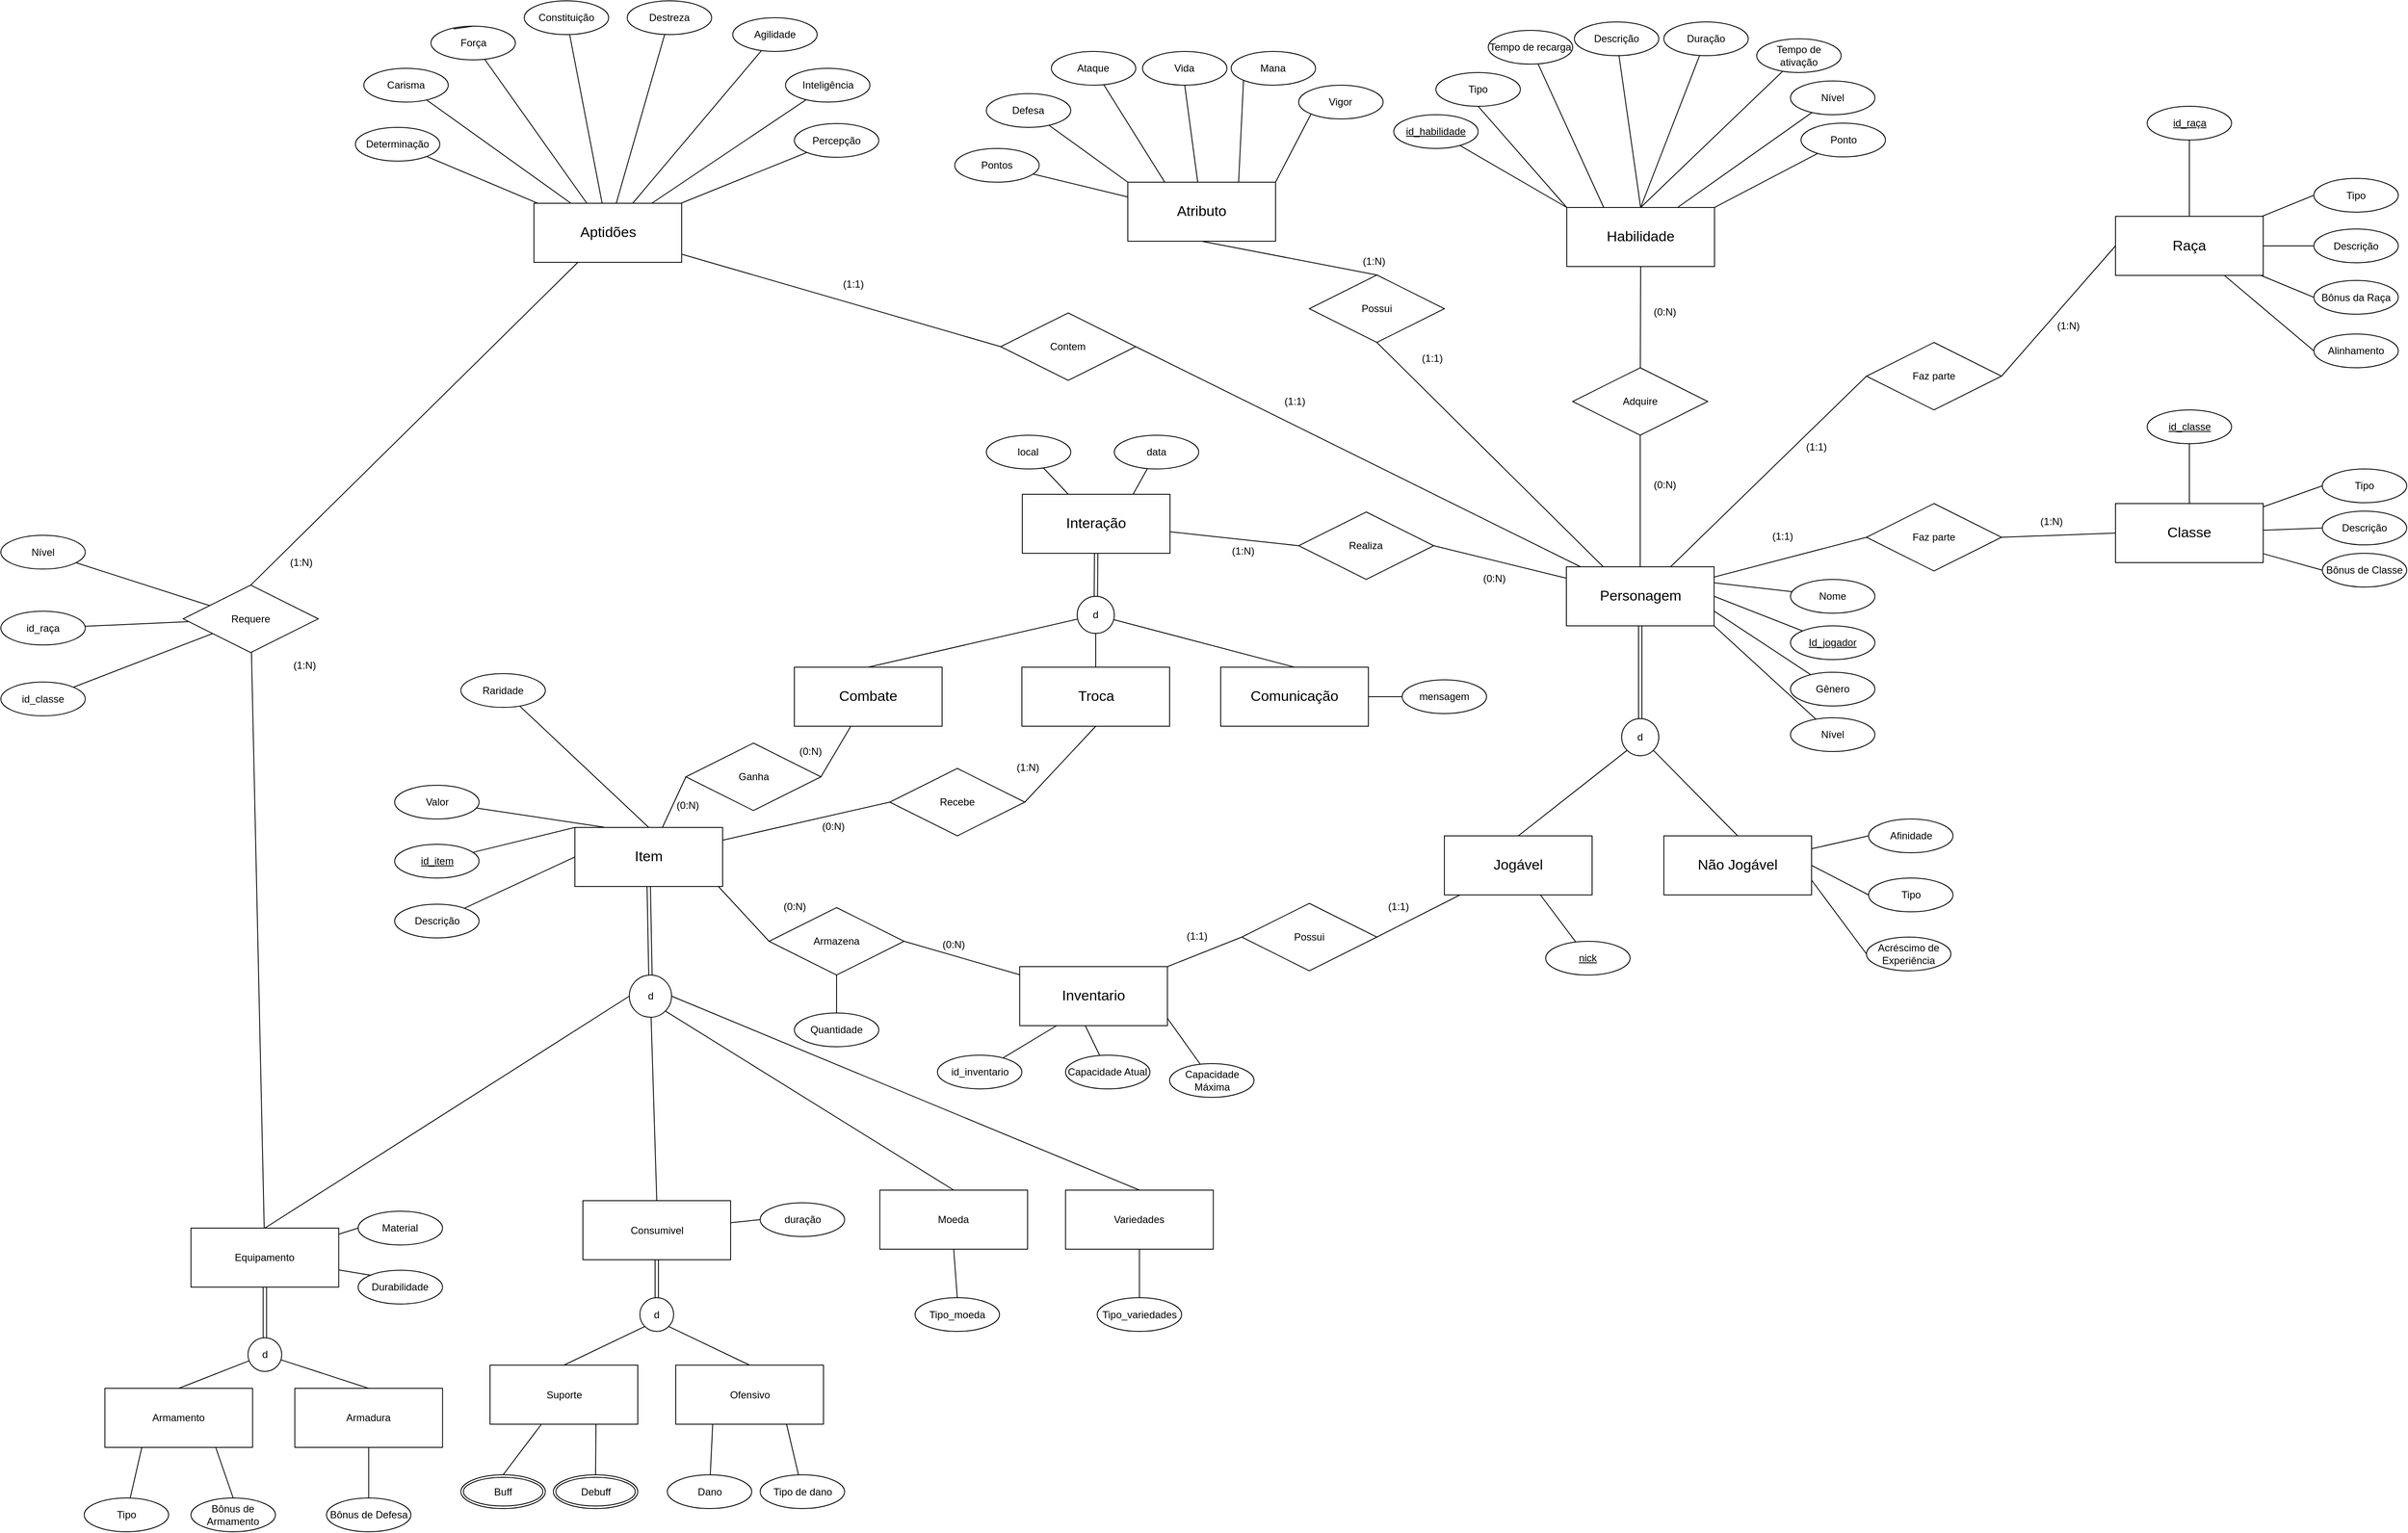 <mxfile version="14.7.0" type="device"><diagram id="QdAlb5FLxtd7A4NRlRXK" name="Page-1"><mxGraphModel dx="955" dy="377" grid="1" gridSize="10" guides="1" tooltips="1" connect="1" arrows="1" fold="1" page="1" pageScale="1" pageWidth="850" pageHeight="1100" math="0" shadow="0"><root><mxCell id="0"/><mxCell id="1" parent="0"/><mxCell id="9HTgmDCm2iYP37-IZofR-1" style="rounded=0;orthogonalLoop=1;jettySize=auto;html=1;entryX=0.5;entryY=0;entryDx=0;entryDy=0;exitX=1;exitY=1;exitDx=0;exitDy=0;endArrow=none;endFill=0;" parent="1" source="9HTgmDCm2iYP37-IZofR-13" target="9HTgmDCm2iYP37-IZofR-11" edge="1"><mxGeometry relative="1" as="geometry"/></mxCell><mxCell id="9HTgmDCm2iYP37-IZofR-2" style="edgeStyle=none;rounded=0;orthogonalLoop=1;jettySize=auto;html=1;entryX=0.5;entryY=0;entryDx=0;entryDy=0;endArrow=none;endFill=0;exitX=0;exitY=1;exitDx=0;exitDy=0;" parent="1" source="9HTgmDCm2iYP37-IZofR-13" target="9HTgmDCm2iYP37-IZofR-56" edge="1"><mxGeometry relative="1" as="geometry"/></mxCell><mxCell id="9HTgmDCm2iYP37-IZofR-3" style="edgeStyle=none;rounded=0;orthogonalLoop=1;jettySize=auto;html=1;entryX=0.5;entryY=1;entryDx=0;entryDy=0;endArrow=none;endFill=0;exitX=0.5;exitY=0;exitDx=0;exitDy=0;" parent="1" source="9HTgmDCm2iYP37-IZofR-8" target="9HTgmDCm2iYP37-IZofR-15" edge="1"><mxGeometry relative="1" as="geometry"/></mxCell><mxCell id="9HTgmDCm2iYP37-IZofR-4" style="edgeStyle=none;rounded=0;orthogonalLoop=1;jettySize=auto;html=1;entryX=0;entryY=0.5;entryDx=0;entryDy=0;endArrow=none;endFill=0;" parent="1" source="9HTgmDCm2iYP37-IZofR-8" target="9HTgmDCm2iYP37-IZofR-96" edge="1"><mxGeometry relative="1" as="geometry"/></mxCell><mxCell id="9HTgmDCm2iYP37-IZofR-5" style="edgeStyle=none;rounded=0;orthogonalLoop=1;jettySize=auto;html=1;entryX=0;entryY=0.5;entryDx=0;entryDy=0;endArrow=none;endFill=0;" parent="1" source="9HTgmDCm2iYP37-IZofR-8" target="9HTgmDCm2iYP37-IZofR-98" edge="1"><mxGeometry relative="1" as="geometry"/></mxCell><mxCell id="9HTgmDCm2iYP37-IZofR-6" style="edgeStyle=none;rounded=0;orthogonalLoop=1;jettySize=auto;html=1;endArrow=none;endFill=0;entryX=1;entryY=0.5;entryDx=0;entryDy=0;" parent="1" source="9HTgmDCm2iYP37-IZofR-8" target="9HTgmDCm2iYP37-IZofR-181" edge="1"><mxGeometry relative="1" as="geometry"/></mxCell><mxCell id="9HTgmDCm2iYP37-IZofR-7" style="edgeStyle=none;rounded=0;orthogonalLoop=1;jettySize=auto;html=1;endArrow=none;endFill=0;entryX=1;entryY=0.5;entryDx=0;entryDy=0;" parent="1" source="9HTgmDCm2iYP37-IZofR-8" target="9HTgmDCm2iYP37-IZofR-170" edge="1"><mxGeometry relative="1" as="geometry"><mxPoint x="1660.0" y="620" as="targetPoint"/></mxGeometry></mxCell><mxCell id="9HTgmDCm2iYP37-IZofR-8" value="&lt;font style=&quot;font-size: 17px&quot;&gt;Personagem&lt;/font&gt;" style="whiteSpace=wrap;html=1;align=center;" parent="1" vertex="1"><mxGeometry x="2394.5" y="1011" width="175" height="70" as="geometry"/></mxCell><mxCell id="9HTgmDCm2iYP37-IZofR-9" style="edgeStyle=none;rounded=0;orthogonalLoop=1;jettySize=auto;html=1;entryX=0;entryY=0.5;entryDx=0;entryDy=0;endArrow=none;endFill=0;" parent="1" source="9HTgmDCm2iYP37-IZofR-11" target="9HTgmDCm2iYP37-IZofR-152" edge="1"><mxGeometry relative="1" as="geometry"/></mxCell><mxCell id="9HTgmDCm2iYP37-IZofR-10" style="edgeStyle=none;rounded=0;orthogonalLoop=1;jettySize=auto;html=1;entryX=0;entryY=0.5;entryDx=0;entryDy=0;endArrow=none;endFill=0;exitX=1;exitY=0.75;exitDx=0;exitDy=0;" parent="1" source="9HTgmDCm2iYP37-IZofR-11" target="9HTgmDCm2iYP37-IZofR-185" edge="1"><mxGeometry relative="1" as="geometry"/></mxCell><mxCell id="9HTgmDCm2iYP37-IZofR-11" value="&lt;font style=&quot;font-size: 17px&quot;&gt;Não Jogável&lt;/font&gt;" style="whiteSpace=wrap;html=1;align=center;" parent="1" vertex="1"><mxGeometry x="2510" y="1330" width="175" height="70" as="geometry"/></mxCell><mxCell id="9HTgmDCm2iYP37-IZofR-12" style="edgeStyle=none;rounded=0;orthogonalLoop=1;jettySize=auto;html=1;entryX=0.5;entryY=1;entryDx=0;entryDy=0;endArrow=none;endFill=0;shape=link;" parent="1" source="9HTgmDCm2iYP37-IZofR-13" target="9HTgmDCm2iYP37-IZofR-8" edge="1"><mxGeometry relative="1" as="geometry"/></mxCell><mxCell id="9HTgmDCm2iYP37-IZofR-13" value="d" style="ellipse;whiteSpace=wrap;html=1;align=center;" parent="1" vertex="1"><mxGeometry x="2460" y="1191" width="44" height="44" as="geometry"/></mxCell><mxCell id="9HTgmDCm2iYP37-IZofR-14" style="edgeStyle=none;rounded=0;orthogonalLoop=1;jettySize=auto;html=1;entryX=0.5;entryY=1;entryDx=0;entryDy=0;endArrow=none;endFill=0;" parent="1" source="9HTgmDCm2iYP37-IZofR-15" target="9HTgmDCm2iYP37-IZofR-16" edge="1"><mxGeometry relative="1" as="geometry"/></mxCell><mxCell id="9HTgmDCm2iYP37-IZofR-15" value="Adquire" style="shape=rhombus;perimeter=rhombusPerimeter;whiteSpace=wrap;html=1;align=center;" parent="1" vertex="1"><mxGeometry x="2402" y="775" width="160" height="80" as="geometry"/></mxCell><mxCell id="9HTgmDCm2iYP37-IZofR-16" value="&lt;font style=&quot;font-size: 17px&quot;&gt;Habilidade&lt;/font&gt;" style="whiteSpace=wrap;html=1;align=center;" parent="1" vertex="1"><mxGeometry x="2395" y="585" width="175" height="70" as="geometry"/></mxCell><mxCell id="9HTgmDCm2iYP37-IZofR-17" style="edgeStyle=none;rounded=0;orthogonalLoop=1;jettySize=auto;html=1;entryX=0.5;entryY=1;entryDx=0;entryDy=0;endArrow=none;endFill=0;exitX=0.25;exitY=0;exitDx=0;exitDy=0;" parent="1" source="9HTgmDCm2iYP37-IZofR-8" target="9HTgmDCm2iYP37-IZofR-19" edge="1"><mxGeometry relative="1" as="geometry"><mxPoint x="2000.003" y="945" as="sourcePoint"/></mxGeometry></mxCell><mxCell id="9HTgmDCm2iYP37-IZofR-18" style="edgeStyle=none;rounded=0;orthogonalLoop=1;jettySize=auto;html=1;entryX=0.5;entryY=1;entryDx=0;entryDy=0;endArrow=none;endFill=0;exitX=0.5;exitY=0;exitDx=0;exitDy=0;" parent="1" source="9HTgmDCm2iYP37-IZofR-19" target="9HTgmDCm2iYP37-IZofR-23" edge="1"><mxGeometry relative="1" as="geometry"><mxPoint x="2192.589" y="697.416" as="sourcePoint"/></mxGeometry></mxCell><mxCell id="9HTgmDCm2iYP37-IZofR-19" value="Possui" style="shape=rhombus;perimeter=rhombusPerimeter;whiteSpace=wrap;html=1;align=center;" parent="1" vertex="1"><mxGeometry x="2090" y="665" width="160" height="80" as="geometry"/></mxCell><mxCell id="9HTgmDCm2iYP37-IZofR-20" style="edgeStyle=none;rounded=0;orthogonalLoop=1;jettySize=auto;html=1;entryX=0.5;entryY=1;entryDx=0;entryDy=0;endArrow=none;endFill=0;" parent="1" source="9HTgmDCm2iYP37-IZofR-23" target="9HTgmDCm2iYP37-IZofR-121" edge="1"><mxGeometry relative="1" as="geometry"/></mxCell><mxCell id="9HTgmDCm2iYP37-IZofR-21" style="edgeStyle=none;rounded=0;orthogonalLoop=1;jettySize=auto;html=1;entryX=0;entryY=1;entryDx=0;entryDy=0;endArrow=none;endFill=0;exitX=0.75;exitY=0;exitDx=0;exitDy=0;" parent="1" source="9HTgmDCm2iYP37-IZofR-23" target="9HTgmDCm2iYP37-IZofR-122" edge="1"><mxGeometry relative="1" as="geometry"/></mxCell><mxCell id="9HTgmDCm2iYP37-IZofR-22" style="edgeStyle=none;rounded=0;orthogonalLoop=1;jettySize=auto;html=1;entryX=0;entryY=1;entryDx=0;entryDy=0;endArrow=none;endFill=0;exitX=1;exitY=0;exitDx=0;exitDy=0;" parent="1" source="9HTgmDCm2iYP37-IZofR-23" target="9HTgmDCm2iYP37-IZofR-123" edge="1"><mxGeometry relative="1" as="geometry"/></mxCell><mxCell id="9HTgmDCm2iYP37-IZofR-23" value="&lt;font style=&quot;font-size: 17px&quot;&gt;Atributo&lt;/font&gt;" style="whiteSpace=wrap;html=1;align=center;" parent="1" vertex="1"><mxGeometry x="1875" y="555" width="175" height="70" as="geometry"/></mxCell><mxCell id="9HTgmDCm2iYP37-IZofR-24" style="edgeStyle=none;rounded=0;orthogonalLoop=1;jettySize=auto;html=1;entryX=1;entryY=0.5;entryDx=0;entryDy=0;endArrow=none;endFill=0;" parent="1" source="9HTgmDCm2iYP37-IZofR-56" target="9HTgmDCm2iYP37-IZofR-26" edge="1"><mxGeometry relative="1" as="geometry"><mxPoint x="2225" y="1360" as="sourcePoint"/></mxGeometry></mxCell><mxCell id="9HTgmDCm2iYP37-IZofR-25" style="edgeStyle=none;rounded=0;orthogonalLoop=1;jettySize=auto;html=1;entryX=1;entryY=0;entryDx=0;entryDy=0;endArrow=none;endFill=0;exitX=0;exitY=0.5;exitDx=0;exitDy=0;" parent="1" source="9HTgmDCm2iYP37-IZofR-26" target="9HTgmDCm2iYP37-IZofR-210" edge="1"><mxGeometry relative="1" as="geometry"><mxPoint x="1862" y="1345" as="sourcePoint"/></mxGeometry></mxCell><mxCell id="9HTgmDCm2iYP37-IZofR-26" value="Possui" style="shape=rhombus;perimeter=rhombusPerimeter;whiteSpace=wrap;html=1;align=center;" parent="1" vertex="1"><mxGeometry x="2010" y="1410" width="160" height="80" as="geometry"/></mxCell><mxCell id="9HTgmDCm2iYP37-IZofR-27" style="edgeStyle=none;shape=link;rounded=0;orthogonalLoop=1;jettySize=auto;html=1;entryX=0.5;entryY=0;entryDx=0;entryDy=0;endArrow=none;endFill=0;exitX=0.5;exitY=1;exitDx=0;exitDy=0;" parent="1" source="9HTgmDCm2iYP37-IZofR-28" target="9HTgmDCm2iYP37-IZofR-53" edge="1"><mxGeometry relative="1" as="geometry"><mxPoint x="1340" y="1415" as="sourcePoint"/></mxGeometry></mxCell><mxCell id="9HTgmDCm2iYP37-IZofR-28" value="&lt;font style=&quot;font-size: 17px&quot;&gt;Item&lt;/font&gt;" style="whiteSpace=wrap;html=1;align=center;" parent="1" vertex="1"><mxGeometry x="1220.0" y="1320" width="175" height="70" as="geometry"/></mxCell><mxCell id="9HTgmDCm2iYP37-IZofR-29" style="edgeStyle=none;rounded=0;orthogonalLoop=1;jettySize=auto;html=1;entryX=0;entryY=0.5;entryDx=0;entryDy=0;endArrow=none;endFill=0;exitX=1;exitY=0.5;exitDx=0;exitDy=0;" parent="1" source="9HTgmDCm2iYP37-IZofR-11" target="9HTgmDCm2iYP37-IZofR-165" edge="1"><mxGeometry relative="1" as="geometry"><mxPoint x="2902.5" y="1585" as="targetPoint"/></mxGeometry></mxCell><mxCell id="9HTgmDCm2iYP37-IZofR-30" value="Moeda" style="whiteSpace=wrap;html=1;align=center;" parent="1" vertex="1"><mxGeometry x="1581.25" y="1750" width="175" height="70" as="geometry"/></mxCell><mxCell id="9HTgmDCm2iYP37-IZofR-31" value="Material" style="ellipse;whiteSpace=wrap;html=1;align=center;" parent="1" vertex="1"><mxGeometry x="963.25" y="1775" width="100" height="40" as="geometry"/></mxCell><mxCell id="9HTgmDCm2iYP37-IZofR-32" value="Bônus de Defesa" style="ellipse;whiteSpace=wrap;html=1;align=center;" parent="1" vertex="1"><mxGeometry x="925.75" y="2115" width="100" height="40" as="geometry"/></mxCell><mxCell id="9HTgmDCm2iYP37-IZofR-33" value="Durabilidade" style="ellipse;whiteSpace=wrap;html=1;align=center;" parent="1" vertex="1"><mxGeometry x="963.25" y="1845" width="100" height="40" as="geometry"/></mxCell><mxCell id="9HTgmDCm2iYP37-IZofR-34" style="edgeStyle=none;rounded=0;orthogonalLoop=1;jettySize=auto;html=1;entryX=0.5;entryY=0;entryDx=0;entryDy=0;endArrow=none;endFill=0;shape=link;" parent="1" source="9HTgmDCm2iYP37-IZofR-37" target="9HTgmDCm2iYP37-IZofR-40" edge="1"><mxGeometry relative="1" as="geometry"/></mxCell><mxCell id="9HTgmDCm2iYP37-IZofR-35" style="edgeStyle=none;rounded=0;orthogonalLoop=1;jettySize=auto;html=1;endArrow=none;endFill=0;entryX=0;entryY=0.5;entryDx=0;entryDy=0;" parent="1" source="9HTgmDCm2iYP37-IZofR-37" target="9HTgmDCm2iYP37-IZofR-31" edge="1"><mxGeometry relative="1" as="geometry"><mxPoint x="963.25" y="1805" as="targetPoint"/></mxGeometry></mxCell><mxCell id="9HTgmDCm2iYP37-IZofR-36" style="edgeStyle=none;rounded=0;orthogonalLoop=1;jettySize=auto;html=1;entryX=0;entryY=0;entryDx=0;entryDy=0;endArrow=none;endFill=0;" parent="1" source="9HTgmDCm2iYP37-IZofR-37" target="9HTgmDCm2iYP37-IZofR-33" edge="1"><mxGeometry relative="1" as="geometry"/></mxCell><mxCell id="9HTgmDCm2iYP37-IZofR-37" value="Equipamento" style="whiteSpace=wrap;html=1;align=center;" parent="1" vertex="1"><mxGeometry x="765.25" y="1795" width="175" height="70" as="geometry"/></mxCell><mxCell id="9HTgmDCm2iYP37-IZofR-38" style="edgeStyle=none;rounded=0;orthogonalLoop=1;jettySize=auto;html=1;entryX=0.5;entryY=0;entryDx=0;entryDy=0;endArrow=none;endFill=0;" parent="1" source="9HTgmDCm2iYP37-IZofR-40" target="9HTgmDCm2iYP37-IZofR-42" edge="1"><mxGeometry relative="1" as="geometry"/></mxCell><mxCell id="9HTgmDCm2iYP37-IZofR-39" style="edgeStyle=none;rounded=0;orthogonalLoop=1;jettySize=auto;html=1;entryX=0.5;entryY=0;entryDx=0;entryDy=0;endArrow=none;endFill=0;entryPerimeter=0;" parent="1" source="9HTgmDCm2iYP37-IZofR-40" target="9HTgmDCm2iYP37-IZofR-44" edge="1"><mxGeometry relative="1" as="geometry"/></mxCell><mxCell id="9HTgmDCm2iYP37-IZofR-40" value="d" style="ellipse;whiteSpace=wrap;html=1;align=center;" parent="1" vertex="1"><mxGeometry x="832.75" y="1925" width="40" height="40" as="geometry"/></mxCell><mxCell id="9HTgmDCm2iYP37-IZofR-41" style="edgeStyle=none;rounded=0;orthogonalLoop=1;jettySize=auto;html=1;entryX=0.5;entryY=0;entryDx=0;entryDy=0;endArrow=none;endFill=0;exitX=0.75;exitY=1;exitDx=0;exitDy=0;" parent="1" source="9HTgmDCm2iYP37-IZofR-42" target="9HTgmDCm2iYP37-IZofR-133" edge="1"><mxGeometry relative="1" as="geometry"><mxPoint x="815.25" y="2115" as="targetPoint"/></mxGeometry></mxCell><mxCell id="9HTgmDCm2iYP37-IZofR-42" value="Armamento" style="whiteSpace=wrap;html=1;align=center;" parent="1" vertex="1"><mxGeometry x="663.25" y="1985" width="175" height="70" as="geometry"/></mxCell><mxCell id="9HTgmDCm2iYP37-IZofR-43" style="edgeStyle=none;rounded=0;orthogonalLoop=1;jettySize=auto;html=1;endArrow=none;endFill=0;entryX=0.5;entryY=0;entryDx=0;entryDy=0;" parent="1" source="9HTgmDCm2iYP37-IZofR-44" target="9HTgmDCm2iYP37-IZofR-32" edge="1"><mxGeometry relative="1" as="geometry"/></mxCell><mxCell id="9HTgmDCm2iYP37-IZofR-44" value="Armadura" style="whiteSpace=wrap;html=1;align=center;" parent="1" vertex="1"><mxGeometry x="888.25" y="1985" width="175" height="70" as="geometry"/></mxCell><mxCell id="9HTgmDCm2iYP37-IZofR-45" value="Variedades" style="whiteSpace=wrap;html=1;align=center;" parent="1" vertex="1"><mxGeometry x="1801.25" y="1750" width="175" height="70" as="geometry"/></mxCell><mxCell id="9HTgmDCm2iYP37-IZofR-46" value="" style="edgeStyle=none;rounded=0;orthogonalLoop=1;jettySize=auto;html=1;endArrow=none;endFill=0;entryX=0.5;entryY=1;entryDx=0;entryDy=0;exitX=0.5;exitY=0;exitDx=0;exitDy=0;" parent="1" source="9HTgmDCm2iYP37-IZofR-234" target="9HTgmDCm2iYP37-IZofR-30" edge="1"><mxGeometry relative="1" as="geometry"><mxPoint x="1673.087" y="1865.007" as="sourcePoint"/><mxPoint x="1657.0" y="1630" as="targetPoint"/></mxGeometry></mxCell><mxCell id="9HTgmDCm2iYP37-IZofR-47" value="" style="edgeStyle=none;rounded=0;orthogonalLoop=1;jettySize=auto;html=1;endArrow=none;endFill=0;entryX=0.5;entryY=1;entryDx=0;entryDy=0;exitX=0.5;exitY=0;exitDx=0;exitDy=0;" parent="1" source="9HTgmDCm2iYP37-IZofR-235" target="9HTgmDCm2iYP37-IZofR-45" edge="1"><mxGeometry relative="1" as="geometry"><mxPoint x="1761.25" y="1830" as="targetPoint"/><mxPoint x="1888.75" y="1860" as="sourcePoint"/></mxGeometry></mxCell><mxCell id="9HTgmDCm2iYP37-IZofR-48" style="edgeStyle=none;rounded=0;orthogonalLoop=1;jettySize=auto;html=1;entryX=0.25;entryY=1;entryDx=0;entryDy=0;endArrow=none;endFill=0;" parent="1" source="9HTgmDCm2iYP37-IZofR-49" target="9HTgmDCm2iYP37-IZofR-42" edge="1"><mxGeometry relative="1" as="geometry"/></mxCell><mxCell id="9HTgmDCm2iYP37-IZofR-49" value="Tipo" style="ellipse;whiteSpace=wrap;html=1;align=center;strokeWidth=1;" parent="1" vertex="1"><mxGeometry x="638.75" y="2115" width="100" height="40" as="geometry"/></mxCell><mxCell id="9HTgmDCm2iYP37-IZofR-50" style="edgeStyle=none;rounded=0;orthogonalLoop=1;jettySize=auto;html=1;entryX=0.5;entryY=0;entryDx=0;entryDy=0;endArrow=none;endFill=0;exitX=0;exitY=0.5;exitDx=0;exitDy=0;" parent="1" source="9HTgmDCm2iYP37-IZofR-53" target="9HTgmDCm2iYP37-IZofR-37" edge="1"><mxGeometry relative="1" as="geometry"><mxPoint x="1321.923" y="1518.946" as="sourcePoint"/><mxPoint x="1332" y="1621.67" as="targetPoint"/></mxGeometry></mxCell><mxCell id="9HTgmDCm2iYP37-IZofR-51" style="edgeStyle=none;rounded=0;orthogonalLoop=1;jettySize=auto;html=1;entryX=0.5;entryY=0;entryDx=0;entryDy=0;endArrow=none;endFill=0;exitX=1;exitY=1;exitDx=0;exitDy=0;" parent="1" source="9HTgmDCm2iYP37-IZofR-53" target="9HTgmDCm2iYP37-IZofR-30" edge="1"><mxGeometry relative="1" as="geometry"><mxPoint x="1350.159" y="1510.051" as="sourcePoint"/><mxPoint x="1572" y="1621.67" as="targetPoint"/></mxGeometry></mxCell><mxCell id="9HTgmDCm2iYP37-IZofR-52" style="edgeStyle=none;rounded=0;orthogonalLoop=1;jettySize=auto;html=1;entryX=0.5;entryY=0;entryDx=0;entryDy=0;endArrow=none;endFill=0;" parent="1" source="9HTgmDCm2iYP37-IZofR-53" target="9HTgmDCm2iYP37-IZofR-218" edge="1"><mxGeometry relative="1" as="geometry"/></mxCell><mxCell id="9HTgmDCm2iYP37-IZofR-53" value="d" style="ellipse;whiteSpace=wrap;html=1;align=center;" parent="1" vertex="1"><mxGeometry x="1284.5" y="1495" width="50" height="50" as="geometry"/></mxCell><mxCell id="9HTgmDCm2iYP37-IZofR-54" style="edgeStyle=none;rounded=0;orthogonalLoop=1;jettySize=auto;html=1;entryX=1;entryY=0.5;entryDx=0;entryDy=0;endArrow=none;endFill=0;exitX=0.5;exitY=0;exitDx=0;exitDy=0;" parent="1" source="9HTgmDCm2iYP37-IZofR-45" target="9HTgmDCm2iYP37-IZofR-53" edge="1"><mxGeometry relative="1" as="geometry"><mxPoint x="1652" y="1621.67" as="sourcePoint"/></mxGeometry></mxCell><mxCell id="9HTgmDCm2iYP37-IZofR-55" style="edgeStyle=none;rounded=0;orthogonalLoop=1;jettySize=auto;html=1;endArrow=none;endFill=0;" parent="1" source="9HTgmDCm2iYP37-IZofR-56" target="9HTgmDCm2iYP37-IZofR-206" edge="1"><mxGeometry relative="1" as="geometry"/></mxCell><mxCell id="9HTgmDCm2iYP37-IZofR-56" value="&lt;font style=&quot;font-size: 17px&quot;&gt;Jogável&lt;/font&gt;" style="whiteSpace=wrap;html=1;align=center;" parent="1" vertex="1"><mxGeometry x="2250" y="1330" width="175" height="70" as="geometry"/></mxCell><mxCell id="9HTgmDCm2iYP37-IZofR-57" style="edgeStyle=none;rounded=0;orthogonalLoop=1;jettySize=auto;html=1;endArrow=none;endFill=0;" parent="1" source="9HTgmDCm2iYP37-IZofR-58" target="9HTgmDCm2iYP37-IZofR-169" edge="1"><mxGeometry relative="1" as="geometry"/></mxCell><mxCell id="9HTgmDCm2iYP37-IZofR-58" value="Força" style="ellipse;whiteSpace=wrap;html=1;align=center;strokeWidth=1;" parent="1" vertex="1"><mxGeometry x="1049.5" y="370" width="100" height="40" as="geometry"/></mxCell><mxCell id="9HTgmDCm2iYP37-IZofR-59" style="edgeStyle=none;rounded=0;orthogonalLoop=1;jettySize=auto;html=1;endArrow=none;endFill=0;" parent="1" source="9HTgmDCm2iYP37-IZofR-60" target="9HTgmDCm2iYP37-IZofR-169" edge="1"><mxGeometry relative="1" as="geometry"/></mxCell><mxCell id="9HTgmDCm2iYP37-IZofR-60" value="Constituição" style="ellipse;whiteSpace=wrap;html=1;align=center;strokeWidth=1;" parent="1" vertex="1"><mxGeometry x="1160" y="340" width="100" height="40" as="geometry"/></mxCell><mxCell id="9HTgmDCm2iYP37-IZofR-61" style="edgeStyle=none;rounded=0;orthogonalLoop=1;jettySize=auto;html=1;endArrow=none;endFill=0;" parent="1" source="9HTgmDCm2iYP37-IZofR-62" target="9HTgmDCm2iYP37-IZofR-169" edge="1"><mxGeometry relative="1" as="geometry"/></mxCell><mxCell id="9HTgmDCm2iYP37-IZofR-62" value="Destreza" style="ellipse;whiteSpace=wrap;html=1;align=center;strokeWidth=1;" parent="1" vertex="1"><mxGeometry x="1282" y="340" width="100" height="40" as="geometry"/></mxCell><mxCell id="9HTgmDCm2iYP37-IZofR-63" style="edgeStyle=none;rounded=0;orthogonalLoop=1;jettySize=auto;html=1;endArrow=none;endFill=0;" parent="1" source="9HTgmDCm2iYP37-IZofR-64" target="9HTgmDCm2iYP37-IZofR-169" edge="1"><mxGeometry relative="1" as="geometry"/></mxCell><mxCell id="9HTgmDCm2iYP37-IZofR-64" value="Agilidade" style="ellipse;whiteSpace=wrap;html=1;align=center;strokeWidth=1;" parent="1" vertex="1"><mxGeometry x="1407" y="360" width="100" height="40" as="geometry"/></mxCell><mxCell id="9HTgmDCm2iYP37-IZofR-65" style="edgeStyle=none;rounded=0;orthogonalLoop=1;jettySize=auto;html=1;endArrow=none;endFill=0;" parent="1" source="9HTgmDCm2iYP37-IZofR-66" target="9HTgmDCm2iYP37-IZofR-169" edge="1"><mxGeometry relative="1" as="geometry"/></mxCell><mxCell id="9HTgmDCm2iYP37-IZofR-66" value="Inteligência" style="ellipse;whiteSpace=wrap;html=1;align=center;strokeWidth=1;" parent="1" vertex="1"><mxGeometry x="1469.5" y="420" width="100" height="40" as="geometry"/></mxCell><mxCell id="9HTgmDCm2iYP37-IZofR-67" style="edgeStyle=none;rounded=0;orthogonalLoop=1;jettySize=auto;html=1;endArrow=none;endFill=0;" parent="1" source="9HTgmDCm2iYP37-IZofR-68" target="9HTgmDCm2iYP37-IZofR-169" edge="1"><mxGeometry relative="1" as="geometry"/></mxCell><mxCell id="9HTgmDCm2iYP37-IZofR-68" value="Percepção" style="ellipse;whiteSpace=wrap;html=1;align=center;strokeWidth=1;" parent="1" vertex="1"><mxGeometry x="1480" y="485.5" width="100" height="40" as="geometry"/></mxCell><mxCell id="9HTgmDCm2iYP37-IZofR-69" style="edgeStyle=none;rounded=0;orthogonalLoop=1;jettySize=auto;html=1;entryX=0.25;entryY=0;entryDx=0;entryDy=0;endArrow=none;endFill=0;" parent="1" source="9HTgmDCm2iYP37-IZofR-70" target="9HTgmDCm2iYP37-IZofR-169" edge="1"><mxGeometry relative="1" as="geometry"/></mxCell><mxCell id="9HTgmDCm2iYP37-IZofR-70" value="Carisma" style="ellipse;whiteSpace=wrap;html=1;align=center;strokeWidth=1;" parent="1" vertex="1"><mxGeometry x="970" y="420" width="100" height="40" as="geometry"/></mxCell><mxCell id="9HTgmDCm2iYP37-IZofR-71" style="rounded=0;orthogonalLoop=1;jettySize=auto;html=1;endArrow=none;endFill=0;" parent="1" source="9HTgmDCm2iYP37-IZofR-72" target="9HTgmDCm2iYP37-IZofR-169" edge="1"><mxGeometry relative="1" as="geometry"/></mxCell><mxCell id="9HTgmDCm2iYP37-IZofR-72" value="Determinação" style="ellipse;whiteSpace=wrap;html=1;align=center;strokeWidth=1;" parent="1" vertex="1"><mxGeometry x="960" y="490" width="100" height="40" as="geometry"/></mxCell><mxCell id="9HTgmDCm2iYP37-IZofR-73" style="edgeStyle=none;rounded=0;orthogonalLoop=1;jettySize=auto;html=1;entryX=0;entryY=0;entryDx=0;entryDy=0;endArrow=none;endFill=0;" parent="1" source="9HTgmDCm2iYP37-IZofR-74" target="9HTgmDCm2iYP37-IZofR-16" edge="1"><mxGeometry relative="1" as="geometry"><mxPoint x="2747.5" y="395.0" as="targetPoint"/></mxGeometry></mxCell><mxCell id="9HTgmDCm2iYP37-IZofR-74" value="id_habilidade" style="ellipse;whiteSpace=wrap;html=1;align=center;fontStyle=4" parent="1" vertex="1"><mxGeometry x="2190" y="475" width="100" height="40" as="geometry"/></mxCell><mxCell id="9HTgmDCm2iYP37-IZofR-75" style="edgeStyle=none;rounded=0;orthogonalLoop=1;jettySize=auto;html=1;entryX=0;entryY=0;entryDx=0;entryDy=0;endArrow=none;endFill=0;exitX=0.5;exitY=1;exitDx=0;exitDy=0;" parent="1" source="9HTgmDCm2iYP37-IZofR-76" target="9HTgmDCm2iYP37-IZofR-16" edge="1"><mxGeometry relative="1" as="geometry"><mxPoint x="2772.5" y="395.0" as="targetPoint"/></mxGeometry></mxCell><mxCell id="9HTgmDCm2iYP37-IZofR-76" value="Tipo" style="ellipse;whiteSpace=wrap;html=1;align=center;" parent="1" vertex="1"><mxGeometry x="2240" y="425" width="100" height="40" as="geometry"/></mxCell><mxCell id="9HTgmDCm2iYP37-IZofR-77" style="edgeStyle=none;rounded=0;orthogonalLoop=1;jettySize=auto;html=1;endArrow=none;endFill=0;entryX=0.25;entryY=0;entryDx=0;entryDy=0;" parent="1" source="9HTgmDCm2iYP37-IZofR-78" target="9HTgmDCm2iYP37-IZofR-16" edge="1"><mxGeometry relative="1" as="geometry"><mxPoint x="2680" y="625" as="targetPoint"/></mxGeometry></mxCell><mxCell id="9HTgmDCm2iYP37-IZofR-78" value="Tempo de recarga" style="ellipse;whiteSpace=wrap;html=1;align=center;strokeWidth=1;" parent="1" vertex="1"><mxGeometry x="2302" y="375" width="100" height="40" as="geometry"/></mxCell><mxCell id="9HTgmDCm2iYP37-IZofR-79" style="edgeStyle=none;rounded=0;orthogonalLoop=1;jettySize=auto;html=1;entryX=0.5;entryY=0;entryDx=0;entryDy=0;endArrow=none;endFill=0;" parent="1" source="9HTgmDCm2iYP37-IZofR-80" target="9HTgmDCm2iYP37-IZofR-16" edge="1"><mxGeometry relative="1" as="geometry"><mxPoint x="2797.5" y="395.0" as="targetPoint"/></mxGeometry></mxCell><mxCell id="9HTgmDCm2iYP37-IZofR-80" value="Descrição" style="ellipse;whiteSpace=wrap;html=1;align=center;strokeWidth=1;" parent="1" vertex="1"><mxGeometry x="2404" y="365" width="100" height="40" as="geometry"/></mxCell><mxCell id="9HTgmDCm2iYP37-IZofR-81" style="edgeStyle=none;rounded=0;orthogonalLoop=1;jettySize=auto;html=1;entryX=0.5;entryY=0;entryDx=0;entryDy=0;endArrow=none;endFill=0;" parent="1" source="9HTgmDCm2iYP37-IZofR-82" target="9HTgmDCm2iYP37-IZofR-16" edge="1"><mxGeometry relative="1" as="geometry"/></mxCell><mxCell id="9HTgmDCm2iYP37-IZofR-82" value="Duração" style="ellipse;whiteSpace=wrap;html=1;align=center;strokeWidth=1;" parent="1" vertex="1"><mxGeometry x="2510" y="365" width="100" height="40" as="geometry"/></mxCell><mxCell id="9HTgmDCm2iYP37-IZofR-83" style="edgeStyle=none;rounded=0;orthogonalLoop=1;jettySize=auto;html=1;entryX=0.5;entryY=0;entryDx=0;entryDy=0;endArrow=none;endFill=0;" parent="1" source="9HTgmDCm2iYP37-IZofR-84" target="9HTgmDCm2iYP37-IZofR-16" edge="1"><mxGeometry relative="1" as="geometry"/></mxCell><mxCell id="9HTgmDCm2iYP37-IZofR-84" value="Tempo de ativação" style="ellipse;whiteSpace=wrap;html=1;align=center;strokeWidth=1;" parent="1" vertex="1"><mxGeometry x="2620" y="385" width="100" height="40" as="geometry"/></mxCell><mxCell id="9HTgmDCm2iYP37-IZofR-85" style="edgeStyle=none;rounded=0;orthogonalLoop=1;jettySize=auto;html=1;endArrow=none;endFill=0;" parent="1" source="9HTgmDCm2iYP37-IZofR-86" edge="1"><mxGeometry relative="1" as="geometry"><mxPoint x="2570" y="1030" as="targetPoint"/></mxGeometry></mxCell><mxCell id="9HTgmDCm2iYP37-IZofR-86" value="Nome" style="ellipse;whiteSpace=wrap;html=1;align=center;" parent="1" vertex="1"><mxGeometry x="2660" y="1026" width="100" height="40" as="geometry"/></mxCell><mxCell id="9HTgmDCm2iYP37-IZofR-87" style="edgeStyle=none;rounded=0;orthogonalLoop=1;jettySize=auto;html=1;entryX=1;entryY=0.5;entryDx=0;entryDy=0;endArrow=none;endFill=0;" parent="1" source="9HTgmDCm2iYP37-IZofR-88" target="9HTgmDCm2iYP37-IZofR-8" edge="1"><mxGeometry relative="1" as="geometry"><mxPoint x="3114.5" y="1291" as="targetPoint"/></mxGeometry></mxCell><mxCell id="9HTgmDCm2iYP37-IZofR-88" value="&lt;u&gt;Id_jogador&lt;/u&gt;" style="ellipse;whiteSpace=wrap;html=1;align=center;strokeWidth=1;" parent="1" vertex="1"><mxGeometry x="2660" y="1081" width="100" height="40" as="geometry"/></mxCell><mxCell id="9HTgmDCm2iYP37-IZofR-89" style="edgeStyle=none;rounded=0;orthogonalLoop=1;jettySize=auto;html=1;entryX=0;entryY=0.5;entryDx=0;entryDy=0;endArrow=none;endFill=0;" parent="1" source="9HTgmDCm2iYP37-IZofR-94" target="9HTgmDCm2iYP37-IZofR-104" edge="1"><mxGeometry relative="1" as="geometry"/></mxCell><mxCell id="9HTgmDCm2iYP37-IZofR-90" style="edgeStyle=none;rounded=0;orthogonalLoop=1;jettySize=auto;html=1;entryX=0;entryY=0.5;entryDx=0;entryDy=0;endArrow=none;endFill=0;" parent="1" source="9HTgmDCm2iYP37-IZofR-94" target="9HTgmDCm2iYP37-IZofR-105" edge="1"><mxGeometry relative="1" as="geometry"/></mxCell><mxCell id="9HTgmDCm2iYP37-IZofR-91" style="edgeStyle=none;rounded=0;orthogonalLoop=1;jettySize=auto;html=1;entryX=0;entryY=0.5;entryDx=0;entryDy=0;endArrow=none;endFill=0;" parent="1" source="9HTgmDCm2iYP37-IZofR-94" target="9HTgmDCm2iYP37-IZofR-106" edge="1"><mxGeometry relative="1" as="geometry"/></mxCell><mxCell id="9HTgmDCm2iYP37-IZofR-92" style="edgeStyle=none;rounded=0;orthogonalLoop=1;jettySize=auto;html=1;entryX=0;entryY=0.5;entryDx=0;entryDy=0;endArrow=none;endFill=0;" parent="1" source="9HTgmDCm2iYP37-IZofR-94" target="9HTgmDCm2iYP37-IZofR-112" edge="1"><mxGeometry relative="1" as="geometry"/></mxCell><mxCell id="9HTgmDCm2iYP37-IZofR-93" style="edgeStyle=none;rounded=0;orthogonalLoop=1;jettySize=auto;html=1;entryX=0.5;entryY=1;entryDx=0;entryDy=0;endArrow=none;endFill=0;" parent="1" source="9HTgmDCm2iYP37-IZofR-94" target="9HTgmDCm2iYP37-IZofR-150" edge="1"><mxGeometry relative="1" as="geometry"/></mxCell><mxCell id="9HTgmDCm2iYP37-IZofR-94" value="&lt;font style=&quot;font-size: 17px&quot;&gt;Raça&lt;/font&gt;" style="whiteSpace=wrap;html=1;align=center;" parent="1" vertex="1"><mxGeometry x="3045" y="595.5" width="175" height="70" as="geometry"/></mxCell><mxCell id="9HTgmDCm2iYP37-IZofR-95" style="edgeStyle=none;rounded=0;orthogonalLoop=1;jettySize=auto;html=1;entryX=0;entryY=0.5;entryDx=0;entryDy=0;endArrow=none;endFill=0;exitX=1;exitY=0.5;exitDx=0;exitDy=0;" parent="1" source="9HTgmDCm2iYP37-IZofR-96" target="9HTgmDCm2iYP37-IZofR-94" edge="1"><mxGeometry relative="1" as="geometry"/></mxCell><mxCell id="9HTgmDCm2iYP37-IZofR-96" value="Faz parte" style="shape=rhombus;perimeter=rhombusPerimeter;whiteSpace=wrap;html=1;align=center;" parent="1" vertex="1"><mxGeometry x="2750" y="745" width="160" height="80" as="geometry"/></mxCell><mxCell id="9HTgmDCm2iYP37-IZofR-97" style="edgeStyle=none;rounded=0;orthogonalLoop=1;jettySize=auto;html=1;entryX=0;entryY=0.5;entryDx=0;entryDy=0;endArrow=none;endFill=0;exitX=1;exitY=0.5;exitDx=0;exitDy=0;" parent="1" source="9HTgmDCm2iYP37-IZofR-98" target="9HTgmDCm2iYP37-IZofR-103" edge="1"><mxGeometry relative="1" as="geometry"/></mxCell><mxCell id="9HTgmDCm2iYP37-IZofR-98" value="Faz parte" style="shape=rhombus;perimeter=rhombusPerimeter;whiteSpace=wrap;html=1;align=center;" parent="1" vertex="1"><mxGeometry x="2750" y="936" width="160" height="80" as="geometry"/></mxCell><mxCell id="9HTgmDCm2iYP37-IZofR-99" style="edgeStyle=none;rounded=0;orthogonalLoop=1;jettySize=auto;html=1;entryX=0;entryY=0.5;entryDx=0;entryDy=0;endArrow=none;endFill=0;" parent="1" source="9HTgmDCm2iYP37-IZofR-103" target="9HTgmDCm2iYP37-IZofR-107" edge="1"><mxGeometry relative="1" as="geometry"/></mxCell><mxCell id="9HTgmDCm2iYP37-IZofR-100" style="edgeStyle=none;rounded=0;orthogonalLoop=1;jettySize=auto;html=1;entryX=0;entryY=0.5;entryDx=0;entryDy=0;endArrow=none;endFill=0;" parent="1" source="9HTgmDCm2iYP37-IZofR-103" target="9HTgmDCm2iYP37-IZofR-108" edge="1"><mxGeometry relative="1" as="geometry"/></mxCell><mxCell id="9HTgmDCm2iYP37-IZofR-101" style="edgeStyle=none;rounded=0;orthogonalLoop=1;jettySize=auto;html=1;entryX=0;entryY=0.5;entryDx=0;entryDy=0;endArrow=none;endFill=0;" parent="1" source="9HTgmDCm2iYP37-IZofR-103" target="9HTgmDCm2iYP37-IZofR-109" edge="1"><mxGeometry relative="1" as="geometry"/></mxCell><mxCell id="9HTgmDCm2iYP37-IZofR-102" style="edgeStyle=none;rounded=0;orthogonalLoop=1;jettySize=auto;html=1;entryX=0.5;entryY=1;entryDx=0;entryDy=0;endArrow=none;endFill=0;" parent="1" source="9HTgmDCm2iYP37-IZofR-103" target="9HTgmDCm2iYP37-IZofR-151" edge="1"><mxGeometry relative="1" as="geometry"/></mxCell><mxCell id="9HTgmDCm2iYP37-IZofR-103" value="&lt;font style=&quot;font-size: 17px&quot;&gt;Classe&lt;/font&gt;" style="whiteSpace=wrap;html=1;align=center;" parent="1" vertex="1"><mxGeometry x="3045" y="936" width="175" height="70" as="geometry"/></mxCell><mxCell id="9HTgmDCm2iYP37-IZofR-104" value="Tipo" style="ellipse;whiteSpace=wrap;html=1;align=center;strokeWidth=1;" parent="1" vertex="1"><mxGeometry x="3280" y="550.5" width="100" height="40" as="geometry"/></mxCell><mxCell id="9HTgmDCm2iYP37-IZofR-105" value="Descrição" style="ellipse;whiteSpace=wrap;html=1;align=center;strokeWidth=1;" parent="1" vertex="1"><mxGeometry x="3280" y="610.5" width="100" height="40" as="geometry"/></mxCell><mxCell id="9HTgmDCm2iYP37-IZofR-106" value="Bônus da Raça" style="ellipse;whiteSpace=wrap;html=1;align=center;strokeWidth=1;" parent="1" vertex="1"><mxGeometry x="3280" y="671.5" width="100" height="40" as="geometry"/></mxCell><mxCell id="9HTgmDCm2iYP37-IZofR-107" value="Tipo" style="ellipse;whiteSpace=wrap;html=1;align=center;strokeWidth=1;" parent="1" vertex="1"><mxGeometry x="3290" y="895" width="100" height="40" as="geometry"/></mxCell><mxCell id="9HTgmDCm2iYP37-IZofR-108" value="Descrição" style="ellipse;whiteSpace=wrap;html=1;align=center;strokeWidth=1;" parent="1" vertex="1"><mxGeometry x="3290" y="945" width="100" height="40" as="geometry"/></mxCell><mxCell id="9HTgmDCm2iYP37-IZofR-109" value="Bônus de Classe" style="ellipse;whiteSpace=wrap;html=1;align=center;strokeWidth=1;" parent="1" vertex="1"><mxGeometry x="3290" y="995" width="100" height="40" as="geometry"/></mxCell><mxCell id="9HTgmDCm2iYP37-IZofR-110" style="edgeStyle=none;rounded=0;orthogonalLoop=1;jettySize=auto;html=1;entryX=1;entryY=0.75;entryDx=0;entryDy=0;endArrow=none;endFill=0;" parent="1" source="9HTgmDCm2iYP37-IZofR-111" target="9HTgmDCm2iYP37-IZofR-8" edge="1"><mxGeometry relative="1" as="geometry"><mxPoint x="3114.5" y="1308.5" as="targetPoint"/></mxGeometry></mxCell><mxCell id="9HTgmDCm2iYP37-IZofR-111" value="Gênero" style="ellipse;whiteSpace=wrap;html=1;align=center;" parent="1" vertex="1"><mxGeometry x="2660" y="1136" width="100" height="40" as="geometry"/></mxCell><mxCell id="9HTgmDCm2iYP37-IZofR-112" value="Alinhamento" style="ellipse;whiteSpace=wrap;html=1;align=center;strokeWidth=1;" parent="1" vertex="1"><mxGeometry x="3280" y="735" width="100" height="40" as="geometry"/></mxCell><mxCell id="9HTgmDCm2iYP37-IZofR-113" style="edgeStyle=none;rounded=0;orthogonalLoop=1;jettySize=auto;html=1;endArrow=none;endFill=0;entryX=1;entryY=1;entryDx=0;entryDy=0;" parent="1" source="9HTgmDCm2iYP37-IZofR-114" target="9HTgmDCm2iYP37-IZofR-8" edge="1"><mxGeometry relative="1" as="geometry"><mxPoint x="2570" y="1090" as="targetPoint"/></mxGeometry></mxCell><mxCell id="9HTgmDCm2iYP37-IZofR-114" value="Nível" style="ellipse;whiteSpace=wrap;html=1;align=center;" parent="1" vertex="1"><mxGeometry x="2660" y="1190" width="100" height="40" as="geometry"/></mxCell><mxCell id="9HTgmDCm2iYP37-IZofR-115" style="edgeStyle=none;rounded=0;orthogonalLoop=1;jettySize=auto;html=1;endArrow=none;endFill=0;entryX=0;entryY=0.25;entryDx=0;entryDy=0;" parent="1" source="9HTgmDCm2iYP37-IZofR-116" target="9HTgmDCm2iYP37-IZofR-23" edge="1"><mxGeometry relative="1" as="geometry"><mxPoint x="1850" y="600" as="targetPoint"/></mxGeometry></mxCell><mxCell id="9HTgmDCm2iYP37-IZofR-116" value="Pontos" style="ellipse;whiteSpace=wrap;html=1;align=center;strokeWidth=1;" parent="1" vertex="1"><mxGeometry x="1670" y="515" width="100" height="40" as="geometry"/></mxCell><mxCell id="9HTgmDCm2iYP37-IZofR-117" style="edgeStyle=none;rounded=0;orthogonalLoop=1;jettySize=auto;html=1;entryX=0.75;entryY=0;entryDx=0;entryDy=0;endArrow=none;endFill=0;" parent="1" source="9HTgmDCm2iYP37-IZofR-118" target="9HTgmDCm2iYP37-IZofR-16" edge="1"><mxGeometry relative="1" as="geometry"/></mxCell><mxCell id="9HTgmDCm2iYP37-IZofR-118" value="Nível" style="ellipse;whiteSpace=wrap;html=1;align=center;strokeWidth=1;" parent="1" vertex="1"><mxGeometry x="2660" y="435" width="100" height="40" as="geometry"/></mxCell><mxCell id="9HTgmDCm2iYP37-IZofR-119" style="edgeStyle=none;rounded=0;orthogonalLoop=1;jettySize=auto;html=1;entryX=1;entryY=0;entryDx=0;entryDy=0;endArrow=none;endFill=0;" parent="1" source="9HTgmDCm2iYP37-IZofR-120" target="9HTgmDCm2iYP37-IZofR-16" edge="1"><mxGeometry relative="1" as="geometry"/></mxCell><mxCell id="9HTgmDCm2iYP37-IZofR-120" value="Ponto" style="ellipse;whiteSpace=wrap;html=1;align=center;strokeWidth=1;" parent="1" vertex="1"><mxGeometry x="2672.5" y="485" width="100" height="40" as="geometry"/></mxCell><mxCell id="9HTgmDCm2iYP37-IZofR-121" value="Vida" style="ellipse;whiteSpace=wrap;html=1;align=center;strokeWidth=1;" parent="1" vertex="1"><mxGeometry x="1892.42" y="400" width="100" height="40" as="geometry"/></mxCell><mxCell id="9HTgmDCm2iYP37-IZofR-122" value="Mana" style="ellipse;whiteSpace=wrap;html=1;align=center;strokeWidth=1;" parent="1" vertex="1"><mxGeometry x="1997.42" y="400" width="100" height="40" as="geometry"/></mxCell><mxCell id="9HTgmDCm2iYP37-IZofR-123" value="Vigor" style="ellipse;whiteSpace=wrap;html=1;align=center;strokeWidth=1;" parent="1" vertex="1"><mxGeometry x="2077.42" y="440" width="100" height="40" as="geometry"/></mxCell><mxCell id="9HTgmDCm2iYP37-IZofR-124" style="edgeStyle=none;rounded=0;orthogonalLoop=1;jettySize=auto;html=1;endArrow=none;endFill=0;exitX=0;exitY=0.5;exitDx=0;exitDy=0;" parent="1" source="9HTgmDCm2iYP37-IZofR-125" target="9HTgmDCm2iYP37-IZofR-28" edge="1"><mxGeometry relative="1" as="geometry"/></mxCell><mxCell id="9HTgmDCm2iYP37-IZofR-125" value="Recebe" style="shape=rhombus;perimeter=rhombusPerimeter;whiteSpace=wrap;html=1;align=center;" parent="1" vertex="1"><mxGeometry x="1593" y="1250" width="160" height="80" as="geometry"/></mxCell><mxCell id="9HTgmDCm2iYP37-IZofR-126" style="edgeStyle=orthogonalEdgeStyle;rounded=0;orthogonalLoop=1;jettySize=auto;html=1;exitX=0.5;exitY=1;exitDx=0;exitDy=0;" parent="1" source="9HTgmDCm2iYP37-IZofR-122" target="9HTgmDCm2iYP37-IZofR-122" edge="1"><mxGeometry relative="1" as="geometry"/></mxCell><mxCell id="9HTgmDCm2iYP37-IZofR-127" style="edgeStyle=none;rounded=0;orthogonalLoop=1;jettySize=auto;html=1;entryX=0;entryY=0.5;entryDx=0;entryDy=0;endArrow=none;endFill=0;" parent="1" source="9HTgmDCm2iYP37-IZofR-128" target="9HTgmDCm2iYP37-IZofR-28" edge="1"><mxGeometry relative="1" as="geometry"/></mxCell><mxCell id="9HTgmDCm2iYP37-IZofR-128" value="Descrição" style="ellipse;whiteSpace=wrap;html=1;align=center;strokeWidth=1;" parent="1" vertex="1"><mxGeometry x="1006.5" y="1411" width="100" height="40" as="geometry"/></mxCell><mxCell id="9HTgmDCm2iYP37-IZofR-129" style="edgeStyle=none;rounded=0;orthogonalLoop=1;jettySize=auto;html=1;endArrow=none;endFill=0;entryX=0.25;entryY=0;entryDx=0;entryDy=0;" parent="1" source="9HTgmDCm2iYP37-IZofR-130" target="9HTgmDCm2iYP37-IZofR-23" edge="1"><mxGeometry relative="1" as="geometry"><mxPoint x="1827.42" y="670" as="targetPoint"/></mxGeometry></mxCell><mxCell id="9HTgmDCm2iYP37-IZofR-130" value="Ataque" style="ellipse;whiteSpace=wrap;html=1;align=center;strokeWidth=1;" parent="1" vertex="1"><mxGeometry x="1784.42" y="400" width="100" height="40" as="geometry"/></mxCell><mxCell id="9HTgmDCm2iYP37-IZofR-131" style="edgeStyle=none;rounded=0;orthogonalLoop=1;jettySize=auto;html=1;entryX=0;entryY=0;entryDx=0;entryDy=0;endArrow=none;endFill=0;" parent="1" source="9HTgmDCm2iYP37-IZofR-132" target="9HTgmDCm2iYP37-IZofR-23" edge="1"><mxGeometry relative="1" as="geometry"/></mxCell><mxCell id="9HTgmDCm2iYP37-IZofR-132" value="Defesa" style="ellipse;whiteSpace=wrap;html=1;align=center;strokeWidth=1;" parent="1" vertex="1"><mxGeometry x="1707.42" y="450" width="100" height="40" as="geometry"/></mxCell><mxCell id="9HTgmDCm2iYP37-IZofR-133" value="Bônus de Armamento" style="ellipse;whiteSpace=wrap;html=1;align=center;" parent="1" vertex="1"><mxGeometry x="765.25" y="2115" width="100" height="40" as="geometry"/></mxCell><mxCell id="9HTgmDCm2iYP37-IZofR-134" style="edgeStyle=none;rounded=0;orthogonalLoop=1;jettySize=auto;html=1;endArrow=none;endFill=0;" parent="1" source="9HTgmDCm2iYP37-IZofR-135" target="9HTgmDCm2iYP37-IZofR-174" edge="1"><mxGeometry relative="1" as="geometry"/></mxCell><mxCell id="9HTgmDCm2iYP37-IZofR-135" value="Nível" style="ellipse;whiteSpace=wrap;html=1;align=center;" parent="1" vertex="1"><mxGeometry x="540" y="973.67" width="100" height="40" as="geometry"/></mxCell><mxCell id="9HTgmDCm2iYP37-IZofR-136" style="edgeStyle=none;rounded=0;orthogonalLoop=1;jettySize=auto;html=1;endArrow=none;endFill=0;" parent="1" source="9HTgmDCm2iYP37-IZofR-137" target="9HTgmDCm2iYP37-IZofR-174" edge="1"><mxGeometry relative="1" as="geometry"/></mxCell><mxCell id="9HTgmDCm2iYP37-IZofR-137" value="id_raça" style="ellipse;whiteSpace=wrap;html=1;align=center;" parent="1" vertex="1"><mxGeometry x="540" y="1063.67" width="100" height="40" as="geometry"/></mxCell><mxCell id="9HTgmDCm2iYP37-IZofR-138" style="edgeStyle=none;rounded=0;orthogonalLoop=1;jettySize=auto;html=1;exitX=0.5;exitY=0;exitDx=0;exitDy=0;endArrow=none;endFill=0;" parent="1" source="9HTgmDCm2iYP37-IZofR-135" target="9HTgmDCm2iYP37-IZofR-135" edge="1"><mxGeometry relative="1" as="geometry"/></mxCell><mxCell id="9HTgmDCm2iYP37-IZofR-139" style="edgeStyle=none;rounded=0;orthogonalLoop=1;jettySize=auto;html=1;endArrow=none;endFill=0;" parent="1" source="9HTgmDCm2iYP37-IZofR-140" target="9HTgmDCm2iYP37-IZofR-174" edge="1"><mxGeometry relative="1" as="geometry"/></mxCell><mxCell id="9HTgmDCm2iYP37-IZofR-140" value="id_classe" style="ellipse;whiteSpace=wrap;html=1;align=center;" parent="1" vertex="1"><mxGeometry x="540" y="1147.67" width="100" height="40" as="geometry"/></mxCell><mxCell id="9HTgmDCm2iYP37-IZofR-141" style="edgeStyle=none;rounded=0;orthogonalLoop=1;jettySize=auto;html=1;exitX=0.5;exitY=0;exitDx=0;exitDy=0;entryX=0.268;entryY=0.083;entryDx=0;entryDy=0;entryPerimeter=0;endArrow=none;endFill=0;" parent="1" edge="1"><mxGeometry relative="1" as="geometry"><mxPoint x="1099.5" y="370" as="sourcePoint"/><mxPoint x="1076.3" y="373.32" as="targetPoint"/></mxGeometry></mxCell><mxCell id="9HTgmDCm2iYP37-IZofR-142" style="edgeStyle=none;rounded=0;orthogonalLoop=1;jettySize=auto;html=1;entryX=0.75;entryY=0;entryDx=0;entryDy=0;endArrow=none;endFill=0;" parent="1" source="9HTgmDCm2iYP37-IZofR-143" target="9HTgmDCm2iYP37-IZofR-210" edge="1"><mxGeometry relative="1" as="geometry"/></mxCell><mxCell id="9HTgmDCm2iYP37-IZofR-143" value="Capacidade Máxima" style="ellipse;whiteSpace=wrap;html=1;align=center;strokeWidth=1;" parent="1" vertex="1"><mxGeometry x="1924.5" y="1600" width="100" height="40" as="geometry"/></mxCell><mxCell id="9HTgmDCm2iYP37-IZofR-144" style="edgeStyle=none;rounded=0;orthogonalLoop=1;jettySize=auto;html=1;entryX=0;entryY=0;entryDx=0;entryDy=0;endArrow=none;endFill=0;" parent="1" source="9HTgmDCm2iYP37-IZofR-145" target="9HTgmDCm2iYP37-IZofR-28" edge="1"><mxGeometry relative="1" as="geometry"/></mxCell><mxCell id="9HTgmDCm2iYP37-IZofR-145" value="id_item" style="ellipse;whiteSpace=wrap;html=1;align=center;strokeWidth=1;fontStyle=4" parent="1" vertex="1"><mxGeometry x="1006.5" y="1340" width="100" height="40" as="geometry"/></mxCell><mxCell id="9HTgmDCm2iYP37-IZofR-146" style="edgeStyle=none;rounded=0;orthogonalLoop=1;jettySize=auto;html=1;entryX=0.198;entryY=-0.004;entryDx=0;entryDy=0;endArrow=none;endFill=0;entryPerimeter=0;" parent="1" source="9HTgmDCm2iYP37-IZofR-147" target="9HTgmDCm2iYP37-IZofR-28" edge="1"><mxGeometry relative="1" as="geometry"/></mxCell><mxCell id="9HTgmDCm2iYP37-IZofR-147" value="Valor" style="ellipse;whiteSpace=wrap;html=1;align=center;strokeWidth=1;" parent="1" vertex="1"><mxGeometry x="1006.5" y="1270" width="100" height="40" as="geometry"/></mxCell><mxCell id="9HTgmDCm2iYP37-IZofR-148" style="edgeStyle=none;rounded=0;orthogonalLoop=1;jettySize=auto;html=1;entryX=0.5;entryY=1;entryDx=0;entryDy=0;endArrow=none;endFill=0;" parent="1" source="9HTgmDCm2iYP37-IZofR-149" target="9HTgmDCm2iYP37-IZofR-212" edge="1"><mxGeometry relative="1" as="geometry"/></mxCell><mxCell id="9HTgmDCm2iYP37-IZofR-149" value="Quantidade" style="ellipse;whiteSpace=wrap;html=1;align=center;strokeWidth=1;" parent="1" vertex="1"><mxGeometry x="1480" y="1540" width="100" height="40" as="geometry"/></mxCell><mxCell id="9HTgmDCm2iYP37-IZofR-150" value="id_raça" style="ellipse;whiteSpace=wrap;html=1;align=center;strokeWidth=1;fontStyle=4" parent="1" vertex="1"><mxGeometry x="3082.5" y="465" width="100" height="40" as="geometry"/></mxCell><mxCell id="9HTgmDCm2iYP37-IZofR-151" value="&lt;u&gt;id_classe&lt;/u&gt;" style="ellipse;whiteSpace=wrap;html=1;align=center;strokeWidth=1;" parent="1" vertex="1"><mxGeometry x="3082.5" y="825" width="100" height="40" as="geometry"/></mxCell><mxCell id="9HTgmDCm2iYP37-IZofR-152" value="Afinidade" style="ellipse;whiteSpace=wrap;html=1;align=center;" parent="1" vertex="1"><mxGeometry x="2752.5" y="1310" width="100" height="40" as="geometry"/></mxCell><mxCell id="9HTgmDCm2iYP37-IZofR-153" value="(1:1)" style="text;strokeColor=none;fillColor=none;spacingLeft=4;spacingRight=4;overflow=hidden;rotatable=0;points=[[0,0.5],[1,0.5]];portConstraint=eastwest;fontSize=12;" parent="1" vertex="1"><mxGeometry x="2217.42" y="750" width="40" height="30" as="geometry"/></mxCell><mxCell id="9HTgmDCm2iYP37-IZofR-154" value="(1:N)" style="text;strokeColor=none;fillColor=none;spacingLeft=4;spacingRight=4;overflow=hidden;rotatable=0;points=[[0,0.5],[1,0.5]];portConstraint=eastwest;fontSize=12;" parent="1" vertex="1"><mxGeometry x="2147.42" y="635" width="40" height="30" as="geometry"/></mxCell><mxCell id="9HTgmDCm2iYP37-IZofR-155" value="(0:N)" style="text;strokeColor=none;fillColor=none;spacingLeft=4;spacingRight=4;overflow=hidden;rotatable=0;points=[[0,0.5],[1,0.5]];portConstraint=eastwest;fontSize=12;" parent="1" vertex="1"><mxGeometry x="2492" y="900" width="40" height="30" as="geometry"/></mxCell><mxCell id="9HTgmDCm2iYP37-IZofR-156" value="(0:N)" style="text;strokeColor=none;fillColor=none;spacingLeft=4;spacingRight=4;overflow=hidden;rotatable=0;points=[[0,0.5],[1,0.5]];portConstraint=eastwest;fontSize=12;" parent="1" vertex="1"><mxGeometry x="2492" y="695" width="40" height="35" as="geometry"/></mxCell><mxCell id="9HTgmDCm2iYP37-IZofR-157" value="(1:1)" style="text;strokeColor=none;fillColor=none;spacingLeft=4;spacingRight=4;overflow=hidden;rotatable=0;points=[[0,0.5],[1,0.5]];portConstraint=eastwest;fontSize=12;" parent="1" vertex="1"><mxGeometry x="2672.5" y="855" width="40" height="30" as="geometry"/></mxCell><mxCell id="9HTgmDCm2iYP37-IZofR-158" value="(1:N)" style="text;strokeColor=none;fillColor=none;spacingLeft=4;spacingRight=4;overflow=hidden;rotatable=0;points=[[0,0.5],[1,0.5]];portConstraint=eastwest;fontSize=12;" parent="1" vertex="1"><mxGeometry x="2970" y="711.5" width="40" height="30" as="geometry"/></mxCell><mxCell id="9HTgmDCm2iYP37-IZofR-159" value="(1:1)" style="text;strokeColor=none;fillColor=none;spacingLeft=4;spacingRight=4;overflow=hidden;rotatable=0;points=[[0,0.5],[1,0.5]];portConstraint=eastwest;fontSize=12;" parent="1" vertex="1"><mxGeometry x="2632.5" y="961" width="40" height="30" as="geometry"/></mxCell><mxCell id="9HTgmDCm2iYP37-IZofR-160" value="(1:N)" style="text;strokeColor=none;fillColor=none;spacingLeft=4;spacingRight=4;overflow=hidden;rotatable=0;points=[[0,0.5],[1,0.5]];portConstraint=eastwest;fontSize=12;" parent="1" vertex="1"><mxGeometry x="2950" y="943.67" width="40" height="30" as="geometry"/></mxCell><mxCell id="9HTgmDCm2iYP37-IZofR-161" value="(1:1)" style="text;strokeColor=none;fillColor=none;spacingLeft=4;spacingRight=4;overflow=hidden;rotatable=0;points=[[0,0.5],[1,0.5]];portConstraint=eastwest;fontSize=12;" parent="1" vertex="1"><mxGeometry x="2177.42" y="1400" width="40" height="30" as="geometry"/></mxCell><mxCell id="9HTgmDCm2iYP37-IZofR-162" value="(1:1)" style="text;strokeColor=none;fillColor=none;spacingLeft=4;spacingRight=4;overflow=hidden;rotatable=0;points=[[0,0.5],[1,0.5]];portConstraint=eastwest;fontSize=12;" parent="1" vertex="1"><mxGeometry x="1938.75" y="1435" width="40" height="30" as="geometry"/></mxCell><mxCell id="9HTgmDCm2iYP37-IZofR-163" style="edgeStyle=none;rounded=0;orthogonalLoop=1;jettySize=auto;html=1;entryX=0.5;entryY=0;entryDx=0;entryDy=0;endArrow=none;endFill=0;" parent="1" source="9HTgmDCm2iYP37-IZofR-164" target="9HTgmDCm2iYP37-IZofR-28" edge="1"><mxGeometry relative="1" as="geometry"/></mxCell><mxCell id="9HTgmDCm2iYP37-IZofR-164" value="Raridade" style="ellipse;whiteSpace=wrap;html=1;align=center;strokeWidth=1;" parent="1" vertex="1"><mxGeometry x="1085" y="1137.67" width="100" height="40" as="geometry"/></mxCell><mxCell id="9HTgmDCm2iYP37-IZofR-165" value="Tipo" style="ellipse;whiteSpace=wrap;html=1;align=center;" parent="1" vertex="1"><mxGeometry x="2752.5" y="1380" width="100" height="40" as="geometry"/></mxCell><mxCell id="9HTgmDCm2iYP37-IZofR-166" style="edgeStyle=none;rounded=0;orthogonalLoop=1;jettySize=auto;html=1;entryX=0;entryY=0.5;entryDx=0;entryDy=0;endArrow=none;endFill=0;" parent="1" source="9HTgmDCm2iYP37-IZofR-165" target="9HTgmDCm2iYP37-IZofR-165" edge="1"><mxGeometry relative="1" as="geometry"/></mxCell><mxCell id="9HTgmDCm2iYP37-IZofR-167" style="edgeStyle=none;rounded=0;orthogonalLoop=1;jettySize=auto;html=1;endArrow=none;endFill=0;entryX=0;entryY=0.5;entryDx=0;entryDy=0;" parent="1" source="9HTgmDCm2iYP37-IZofR-169" target="9HTgmDCm2iYP37-IZofR-170" edge="1"><mxGeometry relative="1" as="geometry"/></mxCell><mxCell id="9HTgmDCm2iYP37-IZofR-168" style="edgeStyle=none;rounded=0;orthogonalLoop=1;jettySize=auto;html=1;endArrow=none;endFill=0;entryX=0.5;entryY=0;entryDx=0;entryDy=0;" parent="1" source="9HTgmDCm2iYP37-IZofR-169" target="9HTgmDCm2iYP37-IZofR-174" edge="1"><mxGeometry relative="1" as="geometry"/></mxCell><mxCell id="9HTgmDCm2iYP37-IZofR-169" value="&lt;font style=&quot;font-size: 17px&quot;&gt;Aptidões&lt;/font&gt;" style="whiteSpace=wrap;html=1;align=center;" parent="1" vertex="1"><mxGeometry x="1171.5" y="580" width="175" height="70" as="geometry"/></mxCell><mxCell id="9HTgmDCm2iYP37-IZofR-170" value="Contem" style="shape=rhombus;perimeter=rhombusPerimeter;whiteSpace=wrap;html=1;align=center;" parent="1" vertex="1"><mxGeometry x="1724.42" y="710" width="160" height="80" as="geometry"/></mxCell><mxCell id="9HTgmDCm2iYP37-IZofR-171" value="(1:1)" style="text;html=1;strokeColor=none;fillColor=none;align=center;verticalAlign=middle;whiteSpace=wrap;rounded=0;" parent="1" vertex="1"><mxGeometry x="2052.5" y="805" width="40" height="20" as="geometry"/></mxCell><mxCell id="9HTgmDCm2iYP37-IZofR-172" value="(1:1)" style="text;html=1;strokeColor=none;fillColor=none;align=center;verticalAlign=middle;whiteSpace=wrap;rounded=0;" parent="1" vertex="1"><mxGeometry x="1529.5" y="665.5" width="40" height="20" as="geometry"/></mxCell><mxCell id="9HTgmDCm2iYP37-IZofR-173" style="edgeStyle=none;rounded=0;orthogonalLoop=1;jettySize=auto;html=1;endArrow=none;endFill=0;" parent="1" source="9HTgmDCm2iYP37-IZofR-174" target="9HTgmDCm2iYP37-IZofR-37" edge="1"><mxGeometry relative="1" as="geometry"/></mxCell><mxCell id="9HTgmDCm2iYP37-IZofR-174" value="Requere" style="shape=rhombus;perimeter=rhombusPerimeter;whiteSpace=wrap;html=1;align=center;" parent="1" vertex="1"><mxGeometry x="756" y="1032.67" width="160" height="80" as="geometry"/></mxCell><mxCell id="9HTgmDCm2iYP37-IZofR-175" value="(1:N)" style="text;html=1;strokeColor=none;fillColor=none;align=center;verticalAlign=middle;whiteSpace=wrap;rounded=0;" parent="1" vertex="1"><mxGeometry x="876" y="996.0" width="40" height="20" as="geometry"/></mxCell><mxCell id="9HTgmDCm2iYP37-IZofR-176" value="(1:N)" style="text;html=1;strokeColor=none;fillColor=none;align=center;verticalAlign=middle;whiteSpace=wrap;rounded=0;" parent="1" vertex="1"><mxGeometry x="880" y="1117.67" width="40" height="20" as="geometry"/></mxCell><mxCell id="9HTgmDCm2iYP37-IZofR-177" style="edgeStyle=none;rounded=0;orthogonalLoop=1;jettySize=auto;html=1;exitX=0.5;exitY=1;exitDx=0;exitDy=0;endArrow=none;endFill=0;" parent="1" source="9HTgmDCm2iYP37-IZofR-140" target="9HTgmDCm2iYP37-IZofR-140" edge="1"><mxGeometry relative="1" as="geometry"/></mxCell><mxCell id="9HTgmDCm2iYP37-IZofR-178" style="edgeStyle=none;rounded=0;orthogonalLoop=1;jettySize=auto;html=1;entryX=0.25;entryY=0;entryDx=0;entryDy=0;endArrow=none;endFill=0;" parent="1" source="9HTgmDCm2iYP37-IZofR-179" target="9HTgmDCm2iYP37-IZofR-210" edge="1"><mxGeometry relative="1" as="geometry"/></mxCell><mxCell id="9HTgmDCm2iYP37-IZofR-179" value="Capacidade Atual" style="ellipse;whiteSpace=wrap;html=1;align=center;strokeWidth=1;" parent="1" vertex="1"><mxGeometry x="1801.25" y="1590" width="100" height="40" as="geometry"/></mxCell><mxCell id="9HTgmDCm2iYP37-IZofR-180" style="edgeStyle=none;rounded=0;orthogonalLoop=1;jettySize=auto;html=1;endArrow=none;endFill=0;exitX=0;exitY=0.5;exitDx=0;exitDy=0;" parent="1" source="9HTgmDCm2iYP37-IZofR-181" target="9HTgmDCm2iYP37-IZofR-187" edge="1"><mxGeometry relative="1" as="geometry"/></mxCell><mxCell id="9HTgmDCm2iYP37-IZofR-181" value="Realiza" style="shape=rhombus;perimeter=rhombusPerimeter;whiteSpace=wrap;html=1;align=center;" parent="1" vertex="1"><mxGeometry x="2077.42" y="946" width="160" height="80" as="geometry"/></mxCell><mxCell id="9HTgmDCm2iYP37-IZofR-182" value="(1:N)" style="text;strokeColor=none;fillColor=none;spacingLeft=4;spacingRight=4;overflow=hidden;rotatable=0;points=[[0,0.5],[1,0.5]];portConstraint=eastwest;fontSize=12;" parent="1" vertex="1"><mxGeometry x="1992.42" y="978.67" width="40" height="30" as="geometry"/></mxCell><mxCell id="9HTgmDCm2iYP37-IZofR-183" value="(0:N)" style="text;strokeColor=none;fillColor=none;spacingLeft=4;spacingRight=4;overflow=hidden;rotatable=0;points=[[0,0.5],[1,0.5]];portConstraint=eastwest;fontSize=12;" parent="1" vertex="1"><mxGeometry x="2290" y="1011.0" width="40" height="30" as="geometry"/></mxCell><mxCell id="9HTgmDCm2iYP37-IZofR-184" value="local" style="ellipse;whiteSpace=wrap;html=1;align=center;" parent="1" vertex="1"><mxGeometry x="1707.42" y="855" width="100" height="40" as="geometry"/></mxCell><mxCell id="9HTgmDCm2iYP37-IZofR-185" value="Acréscimo de Experiência" style="ellipse;whiteSpace=wrap;html=1;align=center;" parent="1" vertex="1"><mxGeometry x="2750" y="1450" width="100" height="40" as="geometry"/></mxCell><mxCell id="9HTgmDCm2iYP37-IZofR-186" style="edgeStyle=none;rounded=0;orthogonalLoop=1;jettySize=auto;html=1;endArrow=none;endFill=0;" parent="1" source="9HTgmDCm2iYP37-IZofR-187" target="9HTgmDCm2iYP37-IZofR-184" edge="1"><mxGeometry relative="1" as="geometry"/></mxCell><mxCell id="9HTgmDCm2iYP37-IZofR-187" value="&lt;font style=&quot;font-size: 17px&quot;&gt;Interação&lt;/font&gt;" style="whiteSpace=wrap;html=1;align=center;" parent="1" vertex="1"><mxGeometry x="1750" y="925" width="175" height="70" as="geometry"/></mxCell><mxCell id="9HTgmDCm2iYP37-IZofR-188" style="edgeStyle=none;rounded=0;orthogonalLoop=1;jettySize=auto;html=1;entryX=0.5;entryY=1;entryDx=0;entryDy=0;endArrow=none;endFill=0;shape=link;" parent="1" source="9HTgmDCm2iYP37-IZofR-192" target="9HTgmDCm2iYP37-IZofR-187" edge="1"><mxGeometry relative="1" as="geometry"><mxPoint x="1839.5" y="995" as="targetPoint"/></mxGeometry></mxCell><mxCell id="9HTgmDCm2iYP37-IZofR-189" style="edgeStyle=none;rounded=0;orthogonalLoop=1;jettySize=auto;html=1;entryX=0.5;entryY=0;entryDx=0;entryDy=0;endArrow=none;endFill=0;" parent="1" source="9HTgmDCm2iYP37-IZofR-192" target="9HTgmDCm2iYP37-IZofR-197" edge="1"><mxGeometry relative="1" as="geometry"/></mxCell><mxCell id="9HTgmDCm2iYP37-IZofR-190" style="edgeStyle=none;rounded=0;orthogonalLoop=1;jettySize=auto;html=1;entryX=0.5;entryY=0;entryDx=0;entryDy=0;endArrow=none;endFill=0;" parent="1" source="9HTgmDCm2iYP37-IZofR-192" target="9HTgmDCm2iYP37-IZofR-195" edge="1"><mxGeometry relative="1" as="geometry"/></mxCell><mxCell id="9HTgmDCm2iYP37-IZofR-191" style="edgeStyle=none;rounded=0;orthogonalLoop=1;jettySize=auto;html=1;entryX=0.5;entryY=0;entryDx=0;entryDy=0;endArrow=none;endFill=0;" parent="1" source="9HTgmDCm2iYP37-IZofR-192" target="9HTgmDCm2iYP37-IZofR-193" edge="1"><mxGeometry relative="1" as="geometry"/></mxCell><mxCell id="9HTgmDCm2iYP37-IZofR-192" value="d" style="ellipse;whiteSpace=wrap;html=1;align=center;" parent="1" vertex="1"><mxGeometry x="1815" y="1046" width="44" height="44" as="geometry"/></mxCell><mxCell id="9HTgmDCm2iYP37-IZofR-193" value="&lt;font style=&quot;font-size: 17px&quot;&gt;Comunicação&lt;/font&gt;" style="whiteSpace=wrap;html=1;align=center;" parent="1" vertex="1"><mxGeometry x="1985" y="1130" width="175" height="70" as="geometry"/></mxCell><mxCell id="9HTgmDCm2iYP37-IZofR-194" style="edgeStyle=none;rounded=0;orthogonalLoop=1;jettySize=auto;html=1;entryX=1;entryY=0.5;entryDx=0;entryDy=0;endArrow=none;endFill=0;exitX=0.5;exitY=1;exitDx=0;exitDy=0;" parent="1" source="9HTgmDCm2iYP37-IZofR-195" target="9HTgmDCm2iYP37-IZofR-125" edge="1"><mxGeometry relative="1" as="geometry"/></mxCell><mxCell id="9HTgmDCm2iYP37-IZofR-195" value="&lt;font style=&quot;font-size: 17px&quot;&gt;Troca&lt;/font&gt;" style="whiteSpace=wrap;html=1;align=center;" parent="1" vertex="1"><mxGeometry x="1749.5" y="1130" width="175" height="70" as="geometry"/></mxCell><mxCell id="9HTgmDCm2iYP37-IZofR-196" style="edgeStyle=none;rounded=0;orthogonalLoop=1;jettySize=auto;html=1;entryX=1;entryY=0.5;entryDx=0;entryDy=0;endArrow=none;endFill=0;" parent="1" source="9HTgmDCm2iYP37-IZofR-197" target="9HTgmDCm2iYP37-IZofR-199" edge="1"><mxGeometry relative="1" as="geometry"/></mxCell><mxCell id="9HTgmDCm2iYP37-IZofR-197" value="&lt;font style=&quot;font-size: 17px&quot;&gt;Combate&lt;/font&gt;" style="whiteSpace=wrap;html=1;align=center;" parent="1" vertex="1"><mxGeometry x="1480" y="1130" width="175" height="70" as="geometry"/></mxCell><mxCell id="9HTgmDCm2iYP37-IZofR-198" style="edgeStyle=none;rounded=0;orthogonalLoop=1;jettySize=auto;html=1;endArrow=none;endFill=0;exitX=0;exitY=0.5;exitDx=0;exitDy=0;" parent="1" source="9HTgmDCm2iYP37-IZofR-199" target="9HTgmDCm2iYP37-IZofR-28" edge="1"><mxGeometry relative="1" as="geometry"/></mxCell><mxCell id="9HTgmDCm2iYP37-IZofR-199" value="Ganha" style="shape=rhombus;perimeter=rhombusPerimeter;whiteSpace=wrap;html=1;align=center;" parent="1" vertex="1"><mxGeometry x="1351.5" y="1220" width="160" height="80" as="geometry"/></mxCell><mxCell id="9HTgmDCm2iYP37-IZofR-200" value="(1:N)" style="text;strokeColor=none;fillColor=none;spacingLeft=4;spacingRight=4;overflow=hidden;rotatable=0;points=[[0,0.5],[1,0.5]];portConstraint=eastwest;fontSize=12;" parent="1" vertex="1"><mxGeometry x="1737.42" y="1235" width="40" height="30" as="geometry"/></mxCell><mxCell id="9HTgmDCm2iYP37-IZofR-201" value="(0:N)" style="text;strokeColor=none;fillColor=none;spacingLeft=4;spacingRight=4;overflow=hidden;rotatable=0;points=[[0,0.5],[1,0.5]];portConstraint=eastwest;fontSize=12;" parent="1" vertex="1"><mxGeometry x="1507" y="1305" width="40" height="30" as="geometry"/></mxCell><mxCell id="9HTgmDCm2iYP37-IZofR-202" value="(0:N)" style="text;strokeColor=none;fillColor=none;spacingLeft=4;spacingRight=4;overflow=hidden;rotatable=0;points=[[0,0.5],[1,0.5]];portConstraint=eastwest;fontSize=12;" parent="1" vertex="1"><mxGeometry x="1480" y="1216" width="38.5" height="30" as="geometry"/></mxCell><mxCell id="9HTgmDCm2iYP37-IZofR-203" value="(0:N)" style="text;strokeColor=none;fillColor=none;spacingLeft=4;spacingRight=4;overflow=hidden;rotatable=0;points=[[0,0.5],[1,0.5]];portConstraint=eastwest;fontSize=12;" parent="1" vertex="1"><mxGeometry x="1334.5" y="1280" width="40" height="30" as="geometry"/></mxCell><mxCell id="9HTgmDCm2iYP37-IZofR-204" style="edgeStyle=none;rounded=0;orthogonalLoop=1;jettySize=auto;html=1;entryX=1;entryY=0.5;entryDx=0;entryDy=0;endArrow=none;endFill=0;" parent="1" source="9HTgmDCm2iYP37-IZofR-205" target="9HTgmDCm2iYP37-IZofR-193" edge="1"><mxGeometry relative="1" as="geometry"/></mxCell><mxCell id="9HTgmDCm2iYP37-IZofR-205" value="mensagem" style="ellipse;whiteSpace=wrap;html=1;align=center;" parent="1" vertex="1"><mxGeometry x="2200" y="1145" width="100" height="40" as="geometry"/></mxCell><mxCell id="9HTgmDCm2iYP37-IZofR-206" value="&lt;u&gt;nick&lt;/u&gt;" style="ellipse;whiteSpace=wrap;html=1;align=center;strokeWidth=1;" parent="1" vertex="1"><mxGeometry x="2370" y="1455" width="100" height="40" as="geometry"/></mxCell><mxCell id="9HTgmDCm2iYP37-IZofR-207" style="edgeStyle=none;rounded=0;orthogonalLoop=1;jettySize=auto;html=1;entryX=0.75;entryY=0;entryDx=0;entryDy=0;endArrow=none;endFill=0;" parent="1" source="9HTgmDCm2iYP37-IZofR-208" target="9HTgmDCm2iYP37-IZofR-187" edge="1"><mxGeometry relative="1" as="geometry"/></mxCell><mxCell id="9HTgmDCm2iYP37-IZofR-208" value="data" style="ellipse;whiteSpace=wrap;html=1;align=center;" parent="1" vertex="1"><mxGeometry x="1859" y="855" width="100" height="40" as="geometry"/></mxCell><mxCell id="9HTgmDCm2iYP37-IZofR-209" style="edgeStyle=none;rounded=0;orthogonalLoop=1;jettySize=auto;html=1;entryX=1;entryY=0.5;entryDx=0;entryDy=0;endArrow=none;endFill=0;" parent="1" source="9HTgmDCm2iYP37-IZofR-210" target="9HTgmDCm2iYP37-IZofR-212" edge="1"><mxGeometry relative="1" as="geometry"/></mxCell><mxCell id="9HTgmDCm2iYP37-IZofR-210" value="&lt;font style=&quot;font-size: 17px&quot;&gt;Inventario&lt;/font&gt;" style="whiteSpace=wrap;html=1;align=center;" parent="1" vertex="1"><mxGeometry x="1746.92" y="1485" width="175" height="70" as="geometry"/></mxCell><mxCell id="9HTgmDCm2iYP37-IZofR-211" style="edgeStyle=none;rounded=0;orthogonalLoop=1;jettySize=auto;html=1;endArrow=none;endFill=0;exitX=0;exitY=0.5;exitDx=0;exitDy=0;" parent="1" source="9HTgmDCm2iYP37-IZofR-212" edge="1"><mxGeometry relative="1" as="geometry"><mxPoint x="1390" y="1390" as="targetPoint"/></mxGeometry></mxCell><mxCell id="9HTgmDCm2iYP37-IZofR-212" value="Armazena" style="shape=rhombus;perimeter=rhombusPerimeter;whiteSpace=wrap;html=1;align=center;" parent="1" vertex="1"><mxGeometry x="1450" y="1415" width="160" height="80" as="geometry"/></mxCell><mxCell id="9HTgmDCm2iYP37-IZofR-213" value="(0:N)" style="text;strokeColor=none;fillColor=none;spacingLeft=4;spacingRight=4;overflow=hidden;rotatable=0;points=[[0,0.5],[1,0.5]];portConstraint=eastwest;fontSize=12;" parent="1" vertex="1"><mxGeometry x="1649.5" y="1445" width="40" height="30" as="geometry"/></mxCell><mxCell id="9HTgmDCm2iYP37-IZofR-214" value="(0:N)" style="text;strokeColor=none;fillColor=none;spacingLeft=4;spacingRight=4;overflow=hidden;rotatable=0;points=[[0,0.5],[1,0.5]];portConstraint=eastwest;fontSize=12;" parent="1" vertex="1"><mxGeometry x="1461.25" y="1400" width="40" height="30" as="geometry"/></mxCell><mxCell id="9HTgmDCm2iYP37-IZofR-215" style="edgeStyle=none;rounded=0;orthogonalLoop=1;jettySize=auto;html=1;endArrow=none;endFill=0;entryX=0.25;entryY=1;entryDx=0;entryDy=0;" parent="1" source="9HTgmDCm2iYP37-IZofR-216" target="9HTgmDCm2iYP37-IZofR-210" edge="1"><mxGeometry relative="1" as="geometry"><mxPoint x="1780" y="1550" as="targetPoint"/></mxGeometry></mxCell><mxCell id="9HTgmDCm2iYP37-IZofR-216" value="id_inventario" style="ellipse;whiteSpace=wrap;html=1;align=center;strokeWidth=1;" parent="1" vertex="1"><mxGeometry x="1649.5" y="1590" width="100" height="40" as="geometry"/></mxCell><mxCell id="9HTgmDCm2iYP37-IZofR-217" style="edgeStyle=none;rounded=0;orthogonalLoop=1;jettySize=auto;html=1;entryX=0;entryY=0.5;entryDx=0;entryDy=0;endArrow=none;endFill=0;" parent="1" source="9HTgmDCm2iYP37-IZofR-218" target="9HTgmDCm2iYP37-IZofR-233" edge="1"><mxGeometry relative="1" as="geometry"/></mxCell><mxCell id="9HTgmDCm2iYP37-IZofR-218" value="Consumivel" style="whiteSpace=wrap;html=1;align=center;" parent="1" vertex="1"><mxGeometry x="1229.5" y="1762.5" width="175" height="70" as="geometry"/></mxCell><mxCell id="9HTgmDCm2iYP37-IZofR-219" style="edgeStyle=none;rounded=0;orthogonalLoop=1;jettySize=auto;html=1;endArrow=none;endFill=0;exitX=0.5;exitY=0;exitDx=0;exitDy=0;" parent="1" source="9HTgmDCm2iYP37-IZofR-227" edge="1"><mxGeometry relative="1" as="geometry"><mxPoint x="1039.5" y="1992.5" as="sourcePoint"/><mxPoint x="1180" y="2028" as="targetPoint"/></mxGeometry></mxCell><mxCell id="9HTgmDCm2iYP37-IZofR-220" style="edgeStyle=none;rounded=0;orthogonalLoop=1;jettySize=auto;html=1;entryX=0.5;entryY=0;entryDx=0;entryDy=0;endArrow=none;endFill=0;" parent="1" target="9HTgmDCm2iYP37-IZofR-228" edge="1"><mxGeometry relative="1" as="geometry"><mxPoint x="1179.5" y="2077.5" as="targetPoint"/><mxPoint x="1245" y="2028" as="sourcePoint"/></mxGeometry></mxCell><mxCell id="9HTgmDCm2iYP37-IZofR-221" value="Suporte" style="whiteSpace=wrap;html=1;align=center;" parent="1" vertex="1"><mxGeometry x="1119.5" y="1957.5" width="175" height="70" as="geometry"/></mxCell><mxCell id="9HTgmDCm2iYP37-IZofR-222" style="edgeStyle=none;rounded=0;orthogonalLoop=1;jettySize=auto;html=1;entryX=0.5;entryY=1;entryDx=0;entryDy=0;endArrow=none;endFill=0;shape=link;" parent="1" source="9HTgmDCm2iYP37-IZofR-225" target="9HTgmDCm2iYP37-IZofR-218" edge="1"><mxGeometry relative="1" as="geometry"/></mxCell><mxCell id="9HTgmDCm2iYP37-IZofR-223" style="edgeStyle=none;rounded=0;orthogonalLoop=1;jettySize=auto;html=1;entryX=0.5;entryY=0;entryDx=0;entryDy=0;endArrow=none;endFill=0;exitX=0;exitY=1;exitDx=0;exitDy=0;" parent="1" source="9HTgmDCm2iYP37-IZofR-225" target="9HTgmDCm2iYP37-IZofR-221" edge="1"><mxGeometry relative="1" as="geometry"><mxPoint x="1290.941" y="1904.953" as="sourcePoint"/></mxGeometry></mxCell><mxCell id="9HTgmDCm2iYP37-IZofR-224" style="edgeStyle=none;rounded=0;orthogonalLoop=1;jettySize=auto;html=1;entryX=0.5;entryY=0;entryDx=0;entryDy=0;endArrow=none;endFill=0;exitX=1;exitY=1;exitDx=0;exitDy=0;" parent="1" source="9HTgmDCm2iYP37-IZofR-225" target="9HTgmDCm2iYP37-IZofR-226" edge="1"><mxGeometry relative="1" as="geometry"/></mxCell><mxCell id="9HTgmDCm2iYP37-IZofR-225" value="d" style="ellipse;whiteSpace=wrap;html=1;align=center;" parent="1" vertex="1"><mxGeometry x="1297" y="1877.5" width="40" height="40" as="geometry"/></mxCell><mxCell id="9HTgmDCm2iYP37-IZofR-226" value="Ofensivo" style="whiteSpace=wrap;html=1;align=center;" parent="1" vertex="1"><mxGeometry x="1339.5" y="1957.5" width="175" height="70" as="geometry"/></mxCell><mxCell id="9HTgmDCm2iYP37-IZofR-227" value="Buff" style="ellipse;shape=doubleEllipse;margin=3;whiteSpace=wrap;html=1;align=center;" parent="1" vertex="1"><mxGeometry x="1085" y="2087.5" width="100" height="40" as="geometry"/></mxCell><mxCell id="9HTgmDCm2iYP37-IZofR-228" value="Debuff" style="ellipse;shape=doubleEllipse;margin=3;whiteSpace=wrap;html=1;align=center;" parent="1" vertex="1"><mxGeometry x="1194.5" y="2087.5" width="100" height="40" as="geometry"/></mxCell><mxCell id="9HTgmDCm2iYP37-IZofR-229" style="edgeStyle=none;rounded=0;orthogonalLoop=1;jettySize=auto;html=1;endArrow=none;endFill=0;entryX=0.25;entryY=1;entryDx=0;entryDy=0;" parent="1" source="9HTgmDCm2iYP37-IZofR-230" target="9HTgmDCm2iYP37-IZofR-226" edge="1"><mxGeometry relative="1" as="geometry"><mxPoint x="1394" y="2040" as="targetPoint"/></mxGeometry></mxCell><mxCell id="9HTgmDCm2iYP37-IZofR-230" value="Dano" style="ellipse;whiteSpace=wrap;html=1;align=center;strokeWidth=1;" parent="1" vertex="1"><mxGeometry x="1329.5" y="2087.5" width="100" height="40" as="geometry"/></mxCell><mxCell id="9HTgmDCm2iYP37-IZofR-231" style="edgeStyle=none;rounded=0;orthogonalLoop=1;jettySize=auto;html=1;entryX=0.75;entryY=1;entryDx=0;entryDy=0;endArrow=none;endFill=0;" parent="1" source="9HTgmDCm2iYP37-IZofR-232" target="9HTgmDCm2iYP37-IZofR-226" edge="1"><mxGeometry relative="1" as="geometry"/></mxCell><mxCell id="9HTgmDCm2iYP37-IZofR-232" value="Tipo de dano" style="ellipse;whiteSpace=wrap;html=1;align=center;" parent="1" vertex="1"><mxGeometry x="1439.5" y="2087.5" width="100" height="40" as="geometry"/></mxCell><mxCell id="9HTgmDCm2iYP37-IZofR-233" value="duração" style="ellipse;whiteSpace=wrap;html=1;align=center;" parent="1" vertex="1"><mxGeometry x="1439.5" y="1765" width="100" height="40" as="geometry"/></mxCell><mxCell id="9HTgmDCm2iYP37-IZofR-234" value="Tipo_moeda" style="ellipse;whiteSpace=wrap;html=1;align=center;" parent="1" vertex="1"><mxGeometry x="1623" y="1877.5" width="100" height="40" as="geometry"/></mxCell><mxCell id="9HTgmDCm2iYP37-IZofR-235" value="Tipo_variedades" style="ellipse;whiteSpace=wrap;html=1;align=center;" parent="1" vertex="1"><mxGeometry x="1838.75" y="1877.5" width="100" height="40" as="geometry"/></mxCell></root></mxGraphModel></diagram></mxfile>